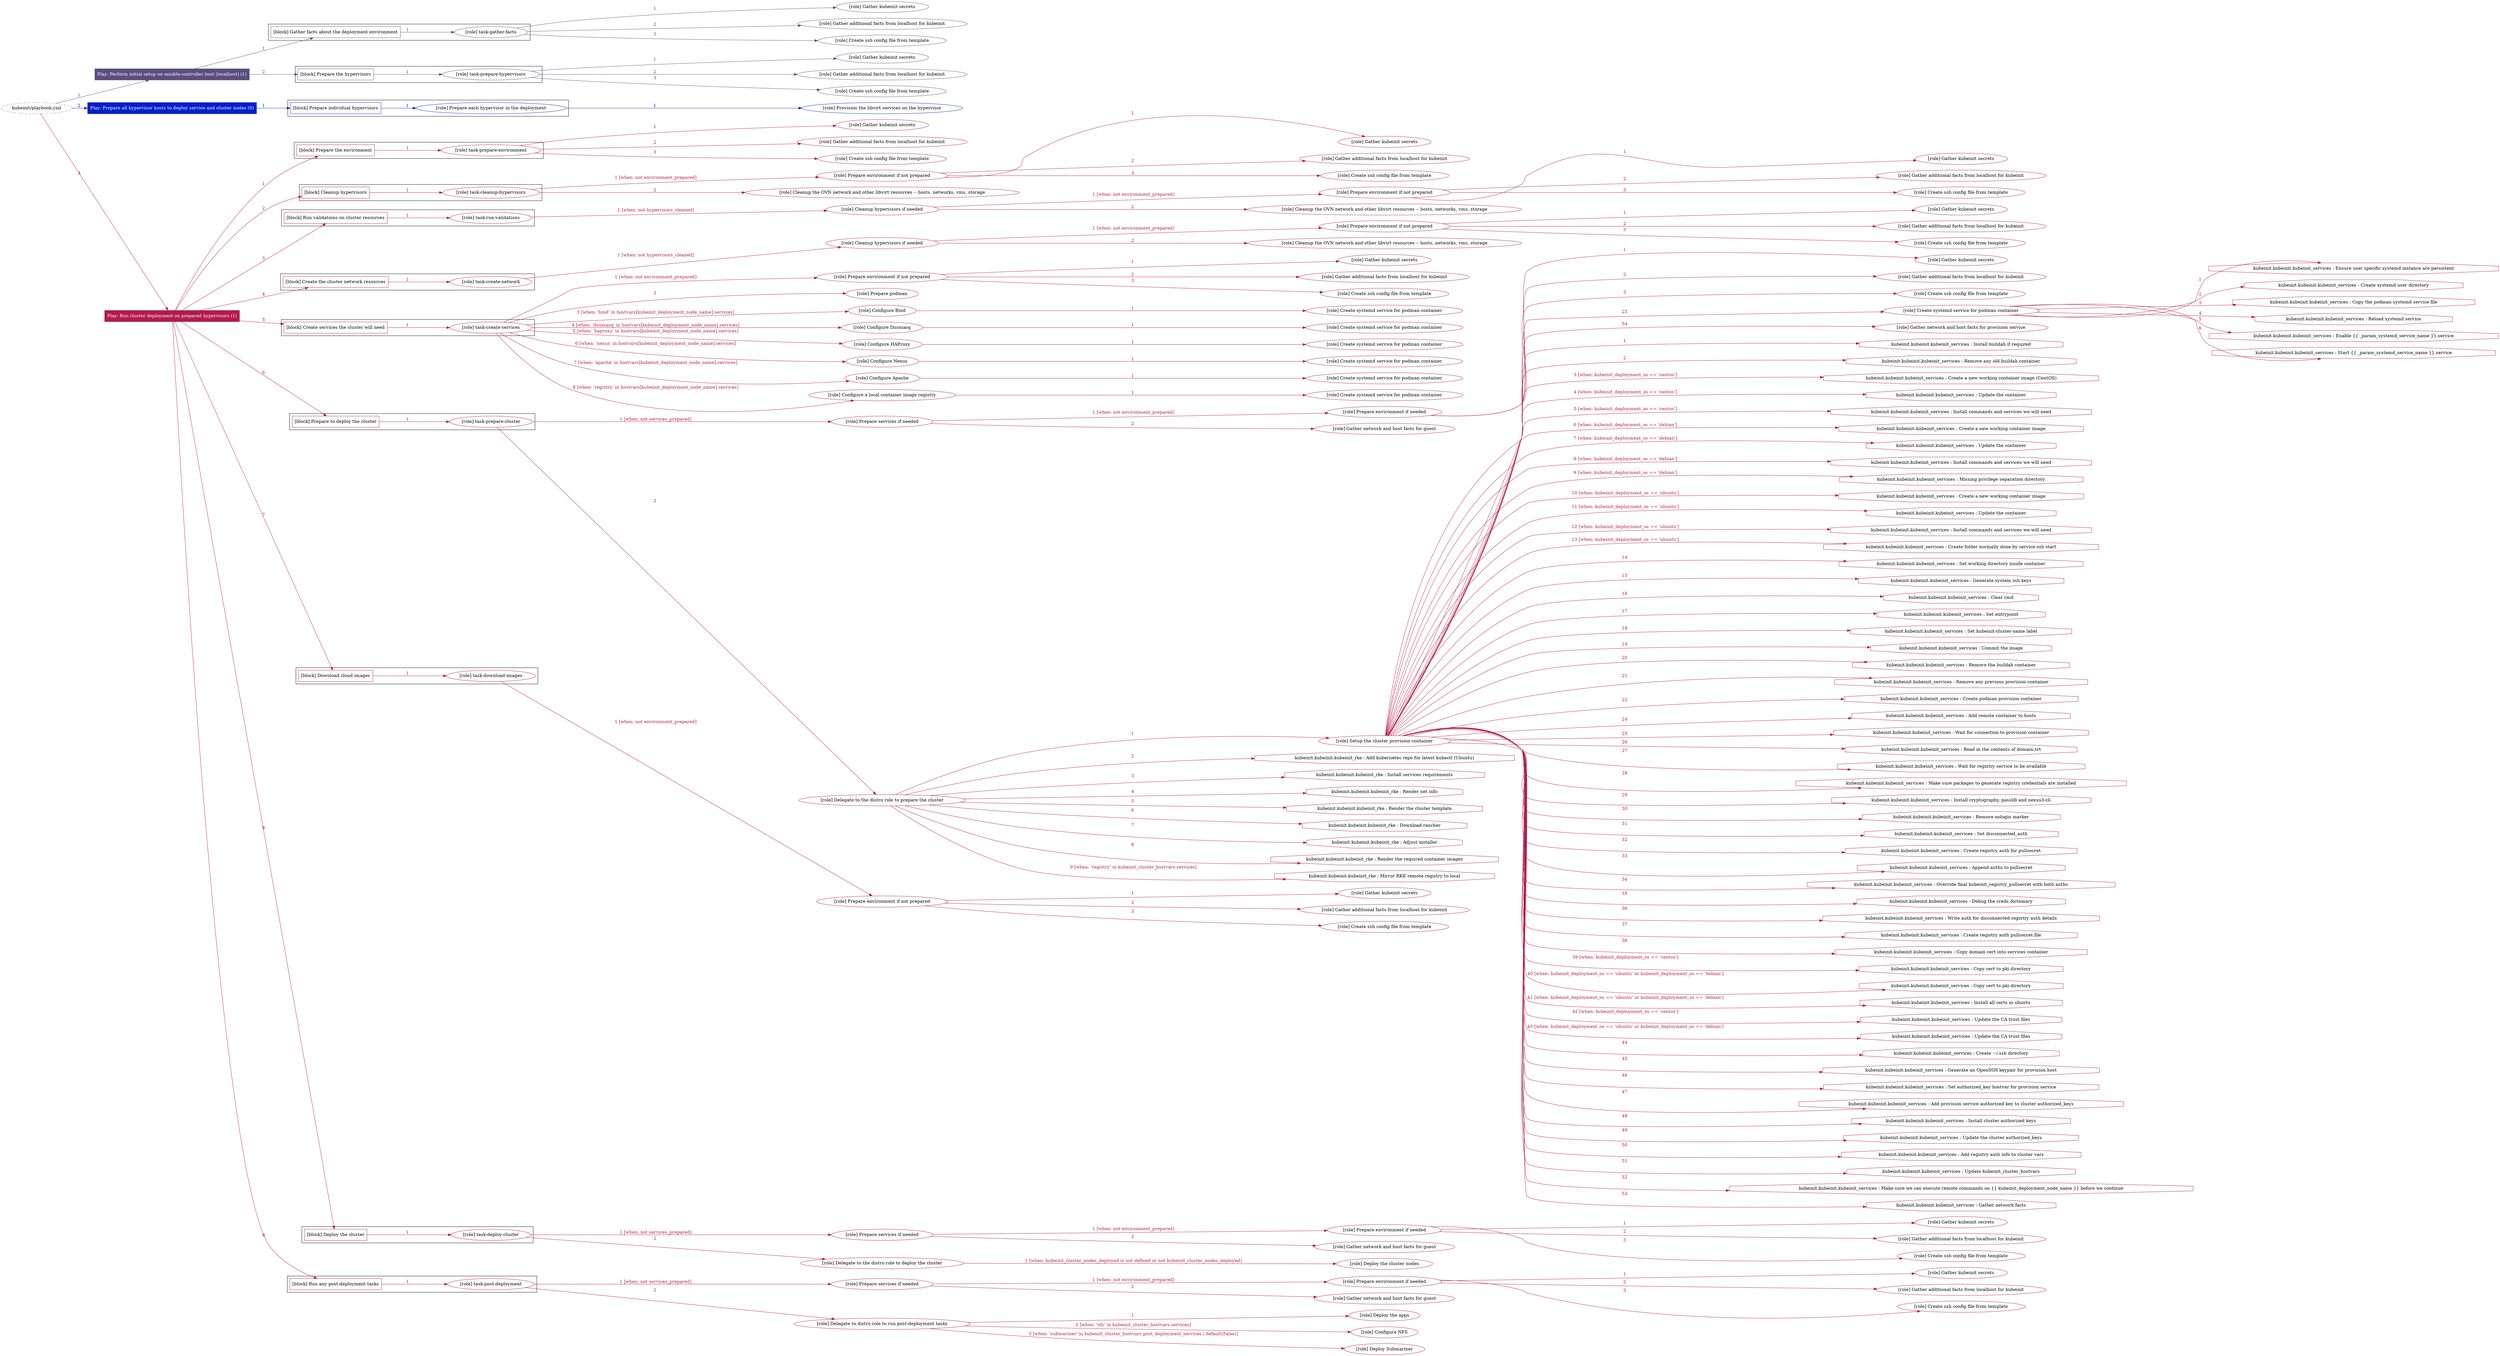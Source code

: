 digraph {
	graph [concentrate=true ordering=in rankdir=LR ratio=fill]
	edge [esep=5 sep=10]
	"kubeinit/playbook.yml" [URL="/home/runner/work/kubeinit/kubeinit/kubeinit/playbook.yml" id=playbook_ab6083e6 style=dotted]
	play_85ce2214 [label="Play: Perform initial setup on ansible-controller host (localhost) (1)" URL="/home/runner/work/kubeinit/kubeinit/kubeinit/playbook.yml" color="#594e7e" fontcolor="#ffffff" id=play_85ce2214 shape=box style=filled tooltip=localhost]
	"kubeinit/playbook.yml" -> play_85ce2214 [label="1 " color="#594e7e" fontcolor="#594e7e" id=edge_03fbd717 labeltooltip="1 " tooltip="1 "]
	subgraph "Gather kubeinit secrets" {
		role_d86c59b6 [label="[role] Gather kubeinit secrets" URL="/home/runner/.ansible/collections/ansible_collections/kubeinit/kubeinit/roles/kubeinit_prepare/tasks/gather_kubeinit_facts.yml" color="#594e7e" id=role_d86c59b6 tooltip="Gather kubeinit secrets"]
	}
	subgraph "Gather additional facts from localhost for kubeinit" {
		role_9b8ac93e [label="[role] Gather additional facts from localhost for kubeinit" URL="/home/runner/.ansible/collections/ansible_collections/kubeinit/kubeinit/roles/kubeinit_prepare/tasks/gather_kubeinit_facts.yml" color="#594e7e" id=role_9b8ac93e tooltip="Gather additional facts from localhost for kubeinit"]
	}
	subgraph "Create ssh config file from template" {
		role_a18834b4 [label="[role] Create ssh config file from template" URL="/home/runner/.ansible/collections/ansible_collections/kubeinit/kubeinit/roles/kubeinit_prepare/tasks/gather_kubeinit_facts.yml" color="#594e7e" id=role_a18834b4 tooltip="Create ssh config file from template"]
	}
	subgraph "task-gather-facts" {
		role_3e4fa8db [label="[role] task-gather-facts" URL="/home/runner/work/kubeinit/kubeinit/kubeinit/playbook.yml" color="#594e7e" id=role_3e4fa8db tooltip="task-gather-facts"]
		role_3e4fa8db -> role_d86c59b6 [label="1 " color="#594e7e" fontcolor="#594e7e" id=edge_74d667a4 labeltooltip="1 " tooltip="1 "]
		role_3e4fa8db -> role_9b8ac93e [label="2 " color="#594e7e" fontcolor="#594e7e" id=edge_6cc384ea labeltooltip="2 " tooltip="2 "]
		role_3e4fa8db -> role_a18834b4 [label="3 " color="#594e7e" fontcolor="#594e7e" id=edge_0115d424 labeltooltip="3 " tooltip="3 "]
	}
	subgraph "Gather kubeinit secrets" {
		role_5bade379 [label="[role] Gather kubeinit secrets" URL="/home/runner/.ansible/collections/ansible_collections/kubeinit/kubeinit/roles/kubeinit_prepare/tasks/gather_kubeinit_facts.yml" color="#594e7e" id=role_5bade379 tooltip="Gather kubeinit secrets"]
	}
	subgraph "Gather additional facts from localhost for kubeinit" {
		role_20acefd3 [label="[role] Gather additional facts from localhost for kubeinit" URL="/home/runner/.ansible/collections/ansible_collections/kubeinit/kubeinit/roles/kubeinit_prepare/tasks/gather_kubeinit_facts.yml" color="#594e7e" id=role_20acefd3 tooltip="Gather additional facts from localhost for kubeinit"]
	}
	subgraph "Create ssh config file from template" {
		role_96db4acd [label="[role] Create ssh config file from template" URL="/home/runner/.ansible/collections/ansible_collections/kubeinit/kubeinit/roles/kubeinit_prepare/tasks/gather_kubeinit_facts.yml" color="#594e7e" id=role_96db4acd tooltip="Create ssh config file from template"]
	}
	subgraph "task-prepare-hypervisors" {
		role_e5daefbb [label="[role] task-prepare-hypervisors" URL="/home/runner/work/kubeinit/kubeinit/kubeinit/playbook.yml" color="#594e7e" id=role_e5daefbb tooltip="task-prepare-hypervisors"]
		role_e5daefbb -> role_5bade379 [label="1 " color="#594e7e" fontcolor="#594e7e" id=edge_c38809a1 labeltooltip="1 " tooltip="1 "]
		role_e5daefbb -> role_20acefd3 [label="2 " color="#594e7e" fontcolor="#594e7e" id=edge_46001e0f labeltooltip="2 " tooltip="2 "]
		role_e5daefbb -> role_96db4acd [label="3 " color="#594e7e" fontcolor="#594e7e" id=edge_232b531c labeltooltip="3 " tooltip="3 "]
	}
	subgraph "Play: Perform initial setup on ansible-controller host (localhost) (1)" {
		play_85ce2214 -> block_161cef3b [label=1 color="#594e7e" fontcolor="#594e7e" id=edge_46e0e059 labeltooltip=1 tooltip=1]
		subgraph cluster_block_161cef3b {
			block_161cef3b [label="[block] Gather facts about the deployment environment" URL="/home/runner/work/kubeinit/kubeinit/kubeinit/playbook.yml" color="#594e7e" id=block_161cef3b labeltooltip="Gather facts about the deployment environment" shape=box tooltip="Gather facts about the deployment environment"]
			block_161cef3b -> role_3e4fa8db [label="1 " color="#594e7e" fontcolor="#594e7e" id=edge_b198cd64 labeltooltip="1 " tooltip="1 "]
		}
		play_85ce2214 -> block_02eb6a2e [label=2 color="#594e7e" fontcolor="#594e7e" id=edge_c4bb0b01 labeltooltip=2 tooltip=2]
		subgraph cluster_block_02eb6a2e {
			block_02eb6a2e [label="[block] Prepare the hypervisors" URL="/home/runner/work/kubeinit/kubeinit/kubeinit/playbook.yml" color="#594e7e" id=block_02eb6a2e labeltooltip="Prepare the hypervisors" shape=box tooltip="Prepare the hypervisors"]
			block_02eb6a2e -> role_e5daefbb [label="1 " color="#594e7e" fontcolor="#594e7e" id=edge_2ef03ce7 labeltooltip="1 " tooltip="1 "]
		}
	}
	play_72348a3c [label="Play: Prepare all hypervisor hosts to deploy service and cluster nodes (0)" URL="/home/runner/work/kubeinit/kubeinit/kubeinit/playbook.yml" color="#031fc9" fontcolor="#ffffff" id=play_72348a3c shape=box style=filled tooltip="Play: Prepare all hypervisor hosts to deploy service and cluster nodes (0)"]
	"kubeinit/playbook.yml" -> play_72348a3c [label="2 " color="#031fc9" fontcolor="#031fc9" id=edge_4dd16786 labeltooltip="2 " tooltip="2 "]
	subgraph "Provision the libvirt services on the hypervisor" {
		role_36135bc0 [label="[role] Provision the libvirt services on the hypervisor" URL="/home/runner/.ansible/collections/ansible_collections/kubeinit/kubeinit/roles/kubeinit_prepare/tasks/prepare_hypervisor.yml" color="#031fc9" id=role_36135bc0 tooltip="Provision the libvirt services on the hypervisor"]
	}
	subgraph "Prepare each hypervisor in the deployment" {
		role_d9373b2d [label="[role] Prepare each hypervisor in the deployment" URL="/home/runner/work/kubeinit/kubeinit/kubeinit/playbook.yml" color="#031fc9" id=role_d9373b2d tooltip="Prepare each hypervisor in the deployment"]
		role_d9373b2d -> role_36135bc0 [label="1 " color="#031fc9" fontcolor="#031fc9" id=edge_441c5934 labeltooltip="1 " tooltip="1 "]
	}
	subgraph "Play: Prepare all hypervisor hosts to deploy service and cluster nodes (0)" {
		play_72348a3c -> block_a1946cbe [label=1 color="#031fc9" fontcolor="#031fc9" id=edge_6c13793b labeltooltip=1 tooltip=1]
		subgraph cluster_block_a1946cbe {
			block_a1946cbe [label="[block] Prepare individual hypervisors" URL="/home/runner/work/kubeinit/kubeinit/kubeinit/playbook.yml" color="#031fc9" id=block_a1946cbe labeltooltip="Prepare individual hypervisors" shape=box tooltip="Prepare individual hypervisors"]
			block_a1946cbe -> role_d9373b2d [label="1 " color="#031fc9" fontcolor="#031fc9" id=edge_57d38fea labeltooltip="1 " tooltip="1 "]
		}
	}
	play_6ba49517 [label="Play: Run cluster deployment on prepared hypervisors (1)" URL="/home/runner/work/kubeinit/kubeinit/kubeinit/playbook.yml" color="#b21a4e" fontcolor="#ffffff" id=play_6ba49517 shape=box style=filled tooltip=localhost]
	"kubeinit/playbook.yml" -> play_6ba49517 [label="3 " color="#b21a4e" fontcolor="#b21a4e" id=edge_57b96d60 labeltooltip="3 " tooltip="3 "]
	subgraph "Gather kubeinit secrets" {
		role_f502f7d5 [label="[role] Gather kubeinit secrets" URL="/home/runner/.ansible/collections/ansible_collections/kubeinit/kubeinit/roles/kubeinit_prepare/tasks/gather_kubeinit_facts.yml" color="#b21a4e" id=role_f502f7d5 tooltip="Gather kubeinit secrets"]
	}
	subgraph "Gather additional facts from localhost for kubeinit" {
		role_c64f0836 [label="[role] Gather additional facts from localhost for kubeinit" URL="/home/runner/.ansible/collections/ansible_collections/kubeinit/kubeinit/roles/kubeinit_prepare/tasks/gather_kubeinit_facts.yml" color="#b21a4e" id=role_c64f0836 tooltip="Gather additional facts from localhost for kubeinit"]
	}
	subgraph "Create ssh config file from template" {
		role_0074085a [label="[role] Create ssh config file from template" URL="/home/runner/.ansible/collections/ansible_collections/kubeinit/kubeinit/roles/kubeinit_prepare/tasks/gather_kubeinit_facts.yml" color="#b21a4e" id=role_0074085a tooltip="Create ssh config file from template"]
	}
	subgraph "task-prepare-environment" {
		role_25090b43 [label="[role] task-prepare-environment" URL="/home/runner/work/kubeinit/kubeinit/kubeinit/playbook.yml" color="#b21a4e" id=role_25090b43 tooltip="task-prepare-environment"]
		role_25090b43 -> role_f502f7d5 [label="1 " color="#b21a4e" fontcolor="#b21a4e" id=edge_f69645d3 labeltooltip="1 " tooltip="1 "]
		role_25090b43 -> role_c64f0836 [label="2 " color="#b21a4e" fontcolor="#b21a4e" id=edge_76f1f3d0 labeltooltip="2 " tooltip="2 "]
		role_25090b43 -> role_0074085a [label="3 " color="#b21a4e" fontcolor="#b21a4e" id=edge_e4e480e1 labeltooltip="3 " tooltip="3 "]
	}
	subgraph "Gather kubeinit secrets" {
		role_9c8653c5 [label="[role] Gather kubeinit secrets" URL="/home/runner/.ansible/collections/ansible_collections/kubeinit/kubeinit/roles/kubeinit_prepare/tasks/gather_kubeinit_facts.yml" color="#b21a4e" id=role_9c8653c5 tooltip="Gather kubeinit secrets"]
	}
	subgraph "Gather additional facts from localhost for kubeinit" {
		role_6e42d4dc [label="[role] Gather additional facts from localhost for kubeinit" URL="/home/runner/.ansible/collections/ansible_collections/kubeinit/kubeinit/roles/kubeinit_prepare/tasks/gather_kubeinit_facts.yml" color="#b21a4e" id=role_6e42d4dc tooltip="Gather additional facts from localhost for kubeinit"]
	}
	subgraph "Create ssh config file from template" {
		role_4e334129 [label="[role] Create ssh config file from template" URL="/home/runner/.ansible/collections/ansible_collections/kubeinit/kubeinit/roles/kubeinit_prepare/tasks/gather_kubeinit_facts.yml" color="#b21a4e" id=role_4e334129 tooltip="Create ssh config file from template"]
	}
	subgraph "Prepare environment if not prepared" {
		role_51b7f113 [label="[role] Prepare environment if not prepared" URL="/home/runner/.ansible/collections/ansible_collections/kubeinit/kubeinit/roles/kubeinit_prepare/tasks/cleanup_hypervisors.yml" color="#b21a4e" id=role_51b7f113 tooltip="Prepare environment if not prepared"]
		role_51b7f113 -> role_9c8653c5 [label="1 " color="#b21a4e" fontcolor="#b21a4e" id=edge_2002eb80 labeltooltip="1 " tooltip="1 "]
		role_51b7f113 -> role_6e42d4dc [label="2 " color="#b21a4e" fontcolor="#b21a4e" id=edge_8c6137d6 labeltooltip="2 " tooltip="2 "]
		role_51b7f113 -> role_4e334129 [label="3 " color="#b21a4e" fontcolor="#b21a4e" id=edge_7a3b55c8 labeltooltip="3 " tooltip="3 "]
	}
	subgraph "Cleanup the OVN network and other libvirt resources -- hosts, networks, vms, storage" {
		role_4463c4fd [label="[role] Cleanup the OVN network and other libvirt resources -- hosts, networks, vms, storage" URL="/home/runner/.ansible/collections/ansible_collections/kubeinit/kubeinit/roles/kubeinit_prepare/tasks/cleanup_hypervisors.yml" color="#b21a4e" id=role_4463c4fd tooltip="Cleanup the OVN network and other libvirt resources -- hosts, networks, vms, storage"]
	}
	subgraph "task-cleanup-hypervisors" {
		role_c375007e [label="[role] task-cleanup-hypervisors" URL="/home/runner/work/kubeinit/kubeinit/kubeinit/playbook.yml" color="#b21a4e" id=role_c375007e tooltip="task-cleanup-hypervisors"]
		role_c375007e -> role_51b7f113 [label="1 [when: not environment_prepared]" color="#b21a4e" fontcolor="#b21a4e" id=edge_a5ac0db2 labeltooltip="1 [when: not environment_prepared]" tooltip="1 [when: not environment_prepared]"]
		role_c375007e -> role_4463c4fd [label="2 " color="#b21a4e" fontcolor="#b21a4e" id=edge_df179bb9 labeltooltip="2 " tooltip="2 "]
	}
	subgraph "Gather kubeinit secrets" {
		role_7d3932e6 [label="[role] Gather kubeinit secrets" URL="/home/runner/.ansible/collections/ansible_collections/kubeinit/kubeinit/roles/kubeinit_prepare/tasks/gather_kubeinit_facts.yml" color="#b21a4e" id=role_7d3932e6 tooltip="Gather kubeinit secrets"]
	}
	subgraph "Gather additional facts from localhost for kubeinit" {
		role_a8184a88 [label="[role] Gather additional facts from localhost for kubeinit" URL="/home/runner/.ansible/collections/ansible_collections/kubeinit/kubeinit/roles/kubeinit_prepare/tasks/gather_kubeinit_facts.yml" color="#b21a4e" id=role_a8184a88 tooltip="Gather additional facts from localhost for kubeinit"]
	}
	subgraph "Create ssh config file from template" {
		role_f5d99153 [label="[role] Create ssh config file from template" URL="/home/runner/.ansible/collections/ansible_collections/kubeinit/kubeinit/roles/kubeinit_prepare/tasks/gather_kubeinit_facts.yml" color="#b21a4e" id=role_f5d99153 tooltip="Create ssh config file from template"]
	}
	subgraph "Prepare environment if not prepared" {
		role_3b2bb01a [label="[role] Prepare environment if not prepared" URL="/home/runner/.ansible/collections/ansible_collections/kubeinit/kubeinit/roles/kubeinit_prepare/tasks/cleanup_hypervisors.yml" color="#b21a4e" id=role_3b2bb01a tooltip="Prepare environment if not prepared"]
		role_3b2bb01a -> role_7d3932e6 [label="1 " color="#b21a4e" fontcolor="#b21a4e" id=edge_41bd7a8e labeltooltip="1 " tooltip="1 "]
		role_3b2bb01a -> role_a8184a88 [label="2 " color="#b21a4e" fontcolor="#b21a4e" id=edge_1bb07efd labeltooltip="2 " tooltip="2 "]
		role_3b2bb01a -> role_f5d99153 [label="3 " color="#b21a4e" fontcolor="#b21a4e" id=edge_feaeb60e labeltooltip="3 " tooltip="3 "]
	}
	subgraph "Cleanup the OVN network and other libvirt resources -- hosts, networks, vms, storage" {
		role_d30d6d93 [label="[role] Cleanup the OVN network and other libvirt resources -- hosts, networks, vms, storage" URL="/home/runner/.ansible/collections/ansible_collections/kubeinit/kubeinit/roles/kubeinit_prepare/tasks/cleanup_hypervisors.yml" color="#b21a4e" id=role_d30d6d93 tooltip="Cleanup the OVN network and other libvirt resources -- hosts, networks, vms, storage"]
	}
	subgraph "Cleanup hypervisors if needed" {
		role_03858aee [label="[role] Cleanup hypervisors if needed" URL="/home/runner/.ansible/collections/ansible_collections/kubeinit/kubeinit/roles/kubeinit_validations/tasks/main.yml" color="#b21a4e" id=role_03858aee tooltip="Cleanup hypervisors if needed"]
		role_03858aee -> role_3b2bb01a [label="1 [when: not environment_prepared]" color="#b21a4e" fontcolor="#b21a4e" id=edge_d66240de labeltooltip="1 [when: not environment_prepared]" tooltip="1 [when: not environment_prepared]"]
		role_03858aee -> role_d30d6d93 [label="2 " color="#b21a4e" fontcolor="#b21a4e" id=edge_19e40c7c labeltooltip="2 " tooltip="2 "]
	}
	subgraph "task-run-validations" {
		role_ee02c43e [label="[role] task-run-validations" URL="/home/runner/work/kubeinit/kubeinit/kubeinit/playbook.yml" color="#b21a4e" id=role_ee02c43e tooltip="task-run-validations"]
		role_ee02c43e -> role_03858aee [label="1 [when: not hypervisors_cleaned]" color="#b21a4e" fontcolor="#b21a4e" id=edge_c171487d labeltooltip="1 [when: not hypervisors_cleaned]" tooltip="1 [when: not hypervisors_cleaned]"]
	}
	subgraph "Gather kubeinit secrets" {
		role_929fa086 [label="[role] Gather kubeinit secrets" URL="/home/runner/.ansible/collections/ansible_collections/kubeinit/kubeinit/roles/kubeinit_prepare/tasks/gather_kubeinit_facts.yml" color="#b21a4e" id=role_929fa086 tooltip="Gather kubeinit secrets"]
	}
	subgraph "Gather additional facts from localhost for kubeinit" {
		role_acf62052 [label="[role] Gather additional facts from localhost for kubeinit" URL="/home/runner/.ansible/collections/ansible_collections/kubeinit/kubeinit/roles/kubeinit_prepare/tasks/gather_kubeinit_facts.yml" color="#b21a4e" id=role_acf62052 tooltip="Gather additional facts from localhost for kubeinit"]
	}
	subgraph "Create ssh config file from template" {
		role_79aec9e0 [label="[role] Create ssh config file from template" URL="/home/runner/.ansible/collections/ansible_collections/kubeinit/kubeinit/roles/kubeinit_prepare/tasks/gather_kubeinit_facts.yml" color="#b21a4e" id=role_79aec9e0 tooltip="Create ssh config file from template"]
	}
	subgraph "Prepare environment if not prepared" {
		role_eaab55ac [label="[role] Prepare environment if not prepared" URL="/home/runner/.ansible/collections/ansible_collections/kubeinit/kubeinit/roles/kubeinit_prepare/tasks/cleanup_hypervisors.yml" color="#b21a4e" id=role_eaab55ac tooltip="Prepare environment if not prepared"]
		role_eaab55ac -> role_929fa086 [label="1 " color="#b21a4e" fontcolor="#b21a4e" id=edge_615f3700 labeltooltip="1 " tooltip="1 "]
		role_eaab55ac -> role_acf62052 [label="2 " color="#b21a4e" fontcolor="#b21a4e" id=edge_79ba7aee labeltooltip="2 " tooltip="2 "]
		role_eaab55ac -> role_79aec9e0 [label="3 " color="#b21a4e" fontcolor="#b21a4e" id=edge_d3d0f6e3 labeltooltip="3 " tooltip="3 "]
	}
	subgraph "Cleanup the OVN network and other libvirt resources -- hosts, networks, vms, storage" {
		role_0fb272c8 [label="[role] Cleanup the OVN network and other libvirt resources -- hosts, networks, vms, storage" URL="/home/runner/.ansible/collections/ansible_collections/kubeinit/kubeinit/roles/kubeinit_prepare/tasks/cleanup_hypervisors.yml" color="#b21a4e" id=role_0fb272c8 tooltip="Cleanup the OVN network and other libvirt resources -- hosts, networks, vms, storage"]
	}
	subgraph "Cleanup hypervisors if needed" {
		role_8d72f3ab [label="[role] Cleanup hypervisors if needed" URL="/home/runner/.ansible/collections/ansible_collections/kubeinit/kubeinit/roles/kubeinit_libvirt/tasks/create_network.yml" color="#b21a4e" id=role_8d72f3ab tooltip="Cleanup hypervisors if needed"]
		role_8d72f3ab -> role_eaab55ac [label="1 [when: not environment_prepared]" color="#b21a4e" fontcolor="#b21a4e" id=edge_4238c4b7 labeltooltip="1 [when: not environment_prepared]" tooltip="1 [when: not environment_prepared]"]
		role_8d72f3ab -> role_0fb272c8 [label="2 " color="#b21a4e" fontcolor="#b21a4e" id=edge_9edbc396 labeltooltip="2 " tooltip="2 "]
	}
	subgraph "task-create-network" {
		role_8d17ce3b [label="[role] task-create-network" URL="/home/runner/work/kubeinit/kubeinit/kubeinit/playbook.yml" color="#b21a4e" id=role_8d17ce3b tooltip="task-create-network"]
		role_8d17ce3b -> role_8d72f3ab [label="1 [when: not hypervisors_cleaned]" color="#b21a4e" fontcolor="#b21a4e" id=edge_c0a25932 labeltooltip="1 [when: not hypervisors_cleaned]" tooltip="1 [when: not hypervisors_cleaned]"]
	}
	subgraph "Gather kubeinit secrets" {
		role_88ddf733 [label="[role] Gather kubeinit secrets" URL="/home/runner/.ansible/collections/ansible_collections/kubeinit/kubeinit/roles/kubeinit_prepare/tasks/gather_kubeinit_facts.yml" color="#b21a4e" id=role_88ddf733 tooltip="Gather kubeinit secrets"]
	}
	subgraph "Gather additional facts from localhost for kubeinit" {
		role_c8ea4a85 [label="[role] Gather additional facts from localhost for kubeinit" URL="/home/runner/.ansible/collections/ansible_collections/kubeinit/kubeinit/roles/kubeinit_prepare/tasks/gather_kubeinit_facts.yml" color="#b21a4e" id=role_c8ea4a85 tooltip="Gather additional facts from localhost for kubeinit"]
	}
	subgraph "Create ssh config file from template" {
		role_f47b2231 [label="[role] Create ssh config file from template" URL="/home/runner/.ansible/collections/ansible_collections/kubeinit/kubeinit/roles/kubeinit_prepare/tasks/gather_kubeinit_facts.yml" color="#b21a4e" id=role_f47b2231 tooltip="Create ssh config file from template"]
	}
	subgraph "Prepare environment if not prepared" {
		role_b816ecd5 [label="[role] Prepare environment if not prepared" URL="/home/runner/.ansible/collections/ansible_collections/kubeinit/kubeinit/roles/kubeinit_services/tasks/main.yml" color="#b21a4e" id=role_b816ecd5 tooltip="Prepare environment if not prepared"]
		role_b816ecd5 -> role_88ddf733 [label="1 " color="#b21a4e" fontcolor="#b21a4e" id=edge_b25cff90 labeltooltip="1 " tooltip="1 "]
		role_b816ecd5 -> role_c8ea4a85 [label="2 " color="#b21a4e" fontcolor="#b21a4e" id=edge_a16b4d3a labeltooltip="2 " tooltip="2 "]
		role_b816ecd5 -> role_f47b2231 [label="3 " color="#b21a4e" fontcolor="#b21a4e" id=edge_5641bec9 labeltooltip="3 " tooltip="3 "]
	}
	subgraph "Prepare podman" {
		role_92ea9be6 [label="[role] Prepare podman" URL="/home/runner/.ansible/collections/ansible_collections/kubeinit/kubeinit/roles/kubeinit_services/tasks/00_create_service_pod.yml" color="#b21a4e" id=role_92ea9be6 tooltip="Prepare podman"]
	}
	subgraph "Create systemd service for podman container" {
		role_4224780d [label="[role] Create systemd service for podman container" URL="/home/runner/.ansible/collections/ansible_collections/kubeinit/kubeinit/roles/kubeinit_bind/tasks/main.yml" color="#b21a4e" id=role_4224780d tooltip="Create systemd service for podman container"]
	}
	subgraph "Configure Bind" {
		role_fd638ca0 [label="[role] Configure Bind" URL="/home/runner/.ansible/collections/ansible_collections/kubeinit/kubeinit/roles/kubeinit_services/tasks/start_services_containers.yml" color="#b21a4e" id=role_fd638ca0 tooltip="Configure Bind"]
		role_fd638ca0 -> role_4224780d [label="1 " color="#b21a4e" fontcolor="#b21a4e" id=edge_db78cf31 labeltooltip="1 " tooltip="1 "]
	}
	subgraph "Create systemd service for podman container" {
		role_343eb501 [label="[role] Create systemd service for podman container" URL="/home/runner/.ansible/collections/ansible_collections/kubeinit/kubeinit/roles/kubeinit_dnsmasq/tasks/main.yml" color="#b21a4e" id=role_343eb501 tooltip="Create systemd service for podman container"]
	}
	subgraph "Configure Dnsmasq" {
		role_b9bb7f0b [label="[role] Configure Dnsmasq" URL="/home/runner/.ansible/collections/ansible_collections/kubeinit/kubeinit/roles/kubeinit_services/tasks/start_services_containers.yml" color="#b21a4e" id=role_b9bb7f0b tooltip="Configure Dnsmasq"]
		role_b9bb7f0b -> role_343eb501 [label="1 " color="#b21a4e" fontcolor="#b21a4e" id=edge_1fd82af6 labeltooltip="1 " tooltip="1 "]
	}
	subgraph "Create systemd service for podman container" {
		role_8ad2e3f1 [label="[role] Create systemd service for podman container" URL="/home/runner/.ansible/collections/ansible_collections/kubeinit/kubeinit/roles/kubeinit_haproxy/tasks/main.yml" color="#b21a4e" id=role_8ad2e3f1 tooltip="Create systemd service for podman container"]
	}
	subgraph "Configure HAProxy" {
		role_014dd516 [label="[role] Configure HAProxy" URL="/home/runner/.ansible/collections/ansible_collections/kubeinit/kubeinit/roles/kubeinit_services/tasks/start_services_containers.yml" color="#b21a4e" id=role_014dd516 tooltip="Configure HAProxy"]
		role_014dd516 -> role_8ad2e3f1 [label="1 " color="#b21a4e" fontcolor="#b21a4e" id=edge_3f357482 labeltooltip="1 " tooltip="1 "]
	}
	subgraph "Create systemd service for podman container" {
		role_b8050581 [label="[role] Create systemd service for podman container" URL="/home/runner/.ansible/collections/ansible_collections/kubeinit/kubeinit/roles/kubeinit_nexus/tasks/main.yml" color="#b21a4e" id=role_b8050581 tooltip="Create systemd service for podman container"]
	}
	subgraph "Configure Nexus" {
		role_f13a6f38 [label="[role] Configure Nexus" URL="/home/runner/.ansible/collections/ansible_collections/kubeinit/kubeinit/roles/kubeinit_services/tasks/start_services_containers.yml" color="#b21a4e" id=role_f13a6f38 tooltip="Configure Nexus"]
		role_f13a6f38 -> role_b8050581 [label="1 " color="#b21a4e" fontcolor="#b21a4e" id=edge_cbdcf160 labeltooltip="1 " tooltip="1 "]
	}
	subgraph "Create systemd service for podman container" {
		role_37bf5acd [label="[role] Create systemd service for podman container" URL="/home/runner/.ansible/collections/ansible_collections/kubeinit/kubeinit/roles/kubeinit_apache/tasks/main.yml" color="#b21a4e" id=role_37bf5acd tooltip="Create systemd service for podman container"]
	}
	subgraph "Configure Apache" {
		role_b5414599 [label="[role] Configure Apache" URL="/home/runner/.ansible/collections/ansible_collections/kubeinit/kubeinit/roles/kubeinit_services/tasks/start_services_containers.yml" color="#b21a4e" id=role_b5414599 tooltip="Configure Apache"]
		role_b5414599 -> role_37bf5acd [label="1 " color="#b21a4e" fontcolor="#b21a4e" id=edge_674fc620 labeltooltip="1 " tooltip="1 "]
	}
	subgraph "Create systemd service for podman container" {
		role_7a780755 [label="[role] Create systemd service for podman container" URL="/home/runner/.ansible/collections/ansible_collections/kubeinit/kubeinit/roles/kubeinit_registry/tasks/main.yml" color="#b21a4e" id=role_7a780755 tooltip="Create systemd service for podman container"]
	}
	subgraph "Configure a local container image registry" {
		role_78ddeb9a [label="[role] Configure a local container image registry" URL="/home/runner/.ansible/collections/ansible_collections/kubeinit/kubeinit/roles/kubeinit_services/tasks/start_services_containers.yml" color="#b21a4e" id=role_78ddeb9a tooltip="Configure a local container image registry"]
		role_78ddeb9a -> role_7a780755 [label="1 " color="#b21a4e" fontcolor="#b21a4e" id=edge_5c34376f labeltooltip="1 " tooltip="1 "]
	}
	subgraph "task-create-services" {
		role_e28456d1 [label="[role] task-create-services" URL="/home/runner/work/kubeinit/kubeinit/kubeinit/playbook.yml" color="#b21a4e" id=role_e28456d1 tooltip="task-create-services"]
		role_e28456d1 -> role_b816ecd5 [label="1 [when: not environment_prepared]" color="#b21a4e" fontcolor="#b21a4e" id=edge_96a5cc74 labeltooltip="1 [when: not environment_prepared]" tooltip="1 [when: not environment_prepared]"]
		role_e28456d1 -> role_92ea9be6 [label="2 " color="#b21a4e" fontcolor="#b21a4e" id=edge_b3710265 labeltooltip="2 " tooltip="2 "]
		role_e28456d1 -> role_fd638ca0 [label="3 [when: 'bind' in hostvars[kubeinit_deployment_node_name].services]" color="#b21a4e" fontcolor="#b21a4e" id=edge_8bd669c7 labeltooltip="3 [when: 'bind' in hostvars[kubeinit_deployment_node_name].services]" tooltip="3 [when: 'bind' in hostvars[kubeinit_deployment_node_name].services]"]
		role_e28456d1 -> role_b9bb7f0b [label="4 [when: 'dnsmasq' in hostvars[kubeinit_deployment_node_name].services]" color="#b21a4e" fontcolor="#b21a4e" id=edge_5644bde0 labeltooltip="4 [when: 'dnsmasq' in hostvars[kubeinit_deployment_node_name].services]" tooltip="4 [when: 'dnsmasq' in hostvars[kubeinit_deployment_node_name].services]"]
		role_e28456d1 -> role_014dd516 [label="5 [when: 'haproxy' in hostvars[kubeinit_deployment_node_name].services]" color="#b21a4e" fontcolor="#b21a4e" id=edge_289682c9 labeltooltip="5 [when: 'haproxy' in hostvars[kubeinit_deployment_node_name].services]" tooltip="5 [when: 'haproxy' in hostvars[kubeinit_deployment_node_name].services]"]
		role_e28456d1 -> role_f13a6f38 [label="6 [when: 'nexus' in hostvars[kubeinit_deployment_node_name].services]" color="#b21a4e" fontcolor="#b21a4e" id=edge_c700d4c0 labeltooltip="6 [when: 'nexus' in hostvars[kubeinit_deployment_node_name].services]" tooltip="6 [when: 'nexus' in hostvars[kubeinit_deployment_node_name].services]"]
		role_e28456d1 -> role_b5414599 [label="7 [when: 'apache' in hostvars[kubeinit_deployment_node_name].services]" color="#b21a4e" fontcolor="#b21a4e" id=edge_3d284450 labeltooltip="7 [when: 'apache' in hostvars[kubeinit_deployment_node_name].services]" tooltip="7 [when: 'apache' in hostvars[kubeinit_deployment_node_name].services]"]
		role_e28456d1 -> role_78ddeb9a [label="8 [when: 'registry' in hostvars[kubeinit_deployment_node_name].services]" color="#b21a4e" fontcolor="#b21a4e" id=edge_05b31120 labeltooltip="8 [when: 'registry' in hostvars[kubeinit_deployment_node_name].services]" tooltip="8 [when: 'registry' in hostvars[kubeinit_deployment_node_name].services]"]
	}
	subgraph "Gather kubeinit secrets" {
		role_066d1bc3 [label="[role] Gather kubeinit secrets" URL="/home/runner/.ansible/collections/ansible_collections/kubeinit/kubeinit/roles/kubeinit_prepare/tasks/gather_kubeinit_facts.yml" color="#b21a4e" id=role_066d1bc3 tooltip="Gather kubeinit secrets"]
	}
	subgraph "Gather additional facts from localhost for kubeinit" {
		role_05635267 [label="[role] Gather additional facts from localhost for kubeinit" URL="/home/runner/.ansible/collections/ansible_collections/kubeinit/kubeinit/roles/kubeinit_prepare/tasks/gather_kubeinit_facts.yml" color="#b21a4e" id=role_05635267 tooltip="Gather additional facts from localhost for kubeinit"]
	}
	subgraph "Create ssh config file from template" {
		role_64d2d6d7 [label="[role] Create ssh config file from template" URL="/home/runner/.ansible/collections/ansible_collections/kubeinit/kubeinit/roles/kubeinit_prepare/tasks/gather_kubeinit_facts.yml" color="#b21a4e" id=role_64d2d6d7 tooltip="Create ssh config file from template"]
	}
	subgraph "Prepare environment if needed" {
		role_1bac2c6e [label="[role] Prepare environment if needed" URL="/home/runner/.ansible/collections/ansible_collections/kubeinit/kubeinit/roles/kubeinit_services/tasks/prepare_services.yml" color="#b21a4e" id=role_1bac2c6e tooltip="Prepare environment if needed"]
		role_1bac2c6e -> role_066d1bc3 [label="1 " color="#b21a4e" fontcolor="#b21a4e" id=edge_372f28ea labeltooltip="1 " tooltip="1 "]
		role_1bac2c6e -> role_05635267 [label="2 " color="#b21a4e" fontcolor="#b21a4e" id=edge_c81a879d labeltooltip="2 " tooltip="2 "]
		role_1bac2c6e -> role_64d2d6d7 [label="3 " color="#b21a4e" fontcolor="#b21a4e" id=edge_f0e599e5 labeltooltip="3 " tooltip="3 "]
	}
	subgraph "Gather network and host facts for guest" {
		role_b4e7ec45 [label="[role] Gather network and host facts for guest" URL="/home/runner/.ansible/collections/ansible_collections/kubeinit/kubeinit/roles/kubeinit_services/tasks/prepare_services.yml" color="#b21a4e" id=role_b4e7ec45 tooltip="Gather network and host facts for guest"]
	}
	subgraph "Prepare services if needed" {
		role_a2c9fd98 [label="[role] Prepare services if needed" URL="/home/runner/.ansible/collections/ansible_collections/kubeinit/kubeinit/roles/kubeinit_prepare/tasks/prepare_cluster.yml" color="#b21a4e" id=role_a2c9fd98 tooltip="Prepare services if needed"]
		role_a2c9fd98 -> role_1bac2c6e [label="1 [when: not environment_prepared]" color="#b21a4e" fontcolor="#b21a4e" id=edge_31ca0a50 labeltooltip="1 [when: not environment_prepared]" tooltip="1 [when: not environment_prepared]"]
		role_a2c9fd98 -> role_b4e7ec45 [label="2 " color="#b21a4e" fontcolor="#b21a4e" id=edge_0d15a8ec labeltooltip="2 " tooltip="2 "]
	}
	subgraph "Create systemd service for podman container" {
		role_07704a30 [label="[role] Create systemd service for podman container" URL="/home/runner/.ansible/collections/ansible_collections/kubeinit/kubeinit/roles/kubeinit_services/tasks/create_provision_container.yml" color="#b21a4e" id=role_07704a30 tooltip="Create systemd service for podman container"]
		task_b6a4d5b2 [label="kubeinit.kubeinit.kubeinit_services : Ensure user specific systemd instance are persistent" URL="/home/runner/.ansible/collections/ansible_collections/kubeinit/kubeinit/roles/kubeinit_services/tasks/create_managed_service.yml" color="#b21a4e" id=task_b6a4d5b2 shape=octagon tooltip="kubeinit.kubeinit.kubeinit_services : Ensure user specific systemd instance are persistent"]
		role_07704a30 -> task_b6a4d5b2 [label="1 " color="#b21a4e" fontcolor="#b21a4e" id=edge_3a8bcc07 labeltooltip="1 " tooltip="1 "]
		task_5b17e66b [label="kubeinit.kubeinit.kubeinit_services : Create systemd user directory" URL="/home/runner/.ansible/collections/ansible_collections/kubeinit/kubeinit/roles/kubeinit_services/tasks/create_managed_service.yml" color="#b21a4e" id=task_5b17e66b shape=octagon tooltip="kubeinit.kubeinit.kubeinit_services : Create systemd user directory"]
		role_07704a30 -> task_5b17e66b [label="2 " color="#b21a4e" fontcolor="#b21a4e" id=edge_c6987af6 labeltooltip="2 " tooltip="2 "]
		task_29b2feb0 [label="kubeinit.kubeinit.kubeinit_services : Copy the podman systemd service file" URL="/home/runner/.ansible/collections/ansible_collections/kubeinit/kubeinit/roles/kubeinit_services/tasks/create_managed_service.yml" color="#b21a4e" id=task_29b2feb0 shape=octagon tooltip="kubeinit.kubeinit.kubeinit_services : Copy the podman systemd service file"]
		role_07704a30 -> task_29b2feb0 [label="3 " color="#b21a4e" fontcolor="#b21a4e" id=edge_a8621163 labeltooltip="3 " tooltip="3 "]
		task_fa733463 [label="kubeinit.kubeinit.kubeinit_services : Reload systemd service" URL="/home/runner/.ansible/collections/ansible_collections/kubeinit/kubeinit/roles/kubeinit_services/tasks/create_managed_service.yml" color="#b21a4e" id=task_fa733463 shape=octagon tooltip="kubeinit.kubeinit.kubeinit_services : Reload systemd service"]
		role_07704a30 -> task_fa733463 [label="4 " color="#b21a4e" fontcolor="#b21a4e" id=edge_d318c843 labeltooltip="4 " tooltip="4 "]
		task_fdadc277 [label="kubeinit.kubeinit.kubeinit_services : Enable {{ _param_systemd_service_name }}.service" URL="/home/runner/.ansible/collections/ansible_collections/kubeinit/kubeinit/roles/kubeinit_services/tasks/create_managed_service.yml" color="#b21a4e" id=task_fdadc277 shape=octagon tooltip="kubeinit.kubeinit.kubeinit_services : Enable {{ _param_systemd_service_name }}.service"]
		role_07704a30 -> task_fdadc277 [label="5 " color="#b21a4e" fontcolor="#b21a4e" id=edge_f946cca4 labeltooltip="5 " tooltip="5 "]
		task_4166a6e9 [label="kubeinit.kubeinit.kubeinit_services : Start {{ _param_systemd_service_name }}.service" URL="/home/runner/.ansible/collections/ansible_collections/kubeinit/kubeinit/roles/kubeinit_services/tasks/create_managed_service.yml" color="#b21a4e" id=task_4166a6e9 shape=octagon tooltip="kubeinit.kubeinit.kubeinit_services : Start {{ _param_systemd_service_name }}.service"]
		role_07704a30 -> task_4166a6e9 [label="6 " color="#b21a4e" fontcolor="#b21a4e" id=edge_ebaef67c labeltooltip="6 " tooltip="6 "]
	}
	subgraph "Gather network and host facts for provision service" {
		role_a2a9cc91 [label="[role] Gather network and host facts for provision service" URL="/home/runner/.ansible/collections/ansible_collections/kubeinit/kubeinit/roles/kubeinit_services/tasks/create_provision_container.yml" color="#b21a4e" id=role_a2a9cc91 tooltip="Gather network and host facts for provision service"]
	}
	subgraph "Setup the cluster provision container" {
		role_0eb6246f [label="[role] Setup the cluster provision container" URL="/home/runner/.ansible/collections/ansible_collections/kubeinit/kubeinit/roles/kubeinit_rke/tasks/prepare_cluster.yml" color="#b21a4e" id=role_0eb6246f tooltip="Setup the cluster provision container"]
		task_b05ce122 [label="kubeinit.kubeinit.kubeinit_services : Install buildah if required" URL="/home/runner/.ansible/collections/ansible_collections/kubeinit/kubeinit/roles/kubeinit_services/tasks/create_provision_container.yml" color="#b21a4e" id=task_b05ce122 shape=octagon tooltip="kubeinit.kubeinit.kubeinit_services : Install buildah if required"]
		role_0eb6246f -> task_b05ce122 [label="1 " color="#b21a4e" fontcolor="#b21a4e" id=edge_9c4c3d19 labeltooltip="1 " tooltip="1 "]
		task_fc856a36 [label="kubeinit.kubeinit.kubeinit_services : Remove any old buildah container" URL="/home/runner/.ansible/collections/ansible_collections/kubeinit/kubeinit/roles/kubeinit_services/tasks/create_provision_container.yml" color="#b21a4e" id=task_fc856a36 shape=octagon tooltip="kubeinit.kubeinit.kubeinit_services : Remove any old buildah container"]
		role_0eb6246f -> task_fc856a36 [label="2 " color="#b21a4e" fontcolor="#b21a4e" id=edge_5c87dff1 labeltooltip="2 " tooltip="2 "]
		task_6bb0a548 [label="kubeinit.kubeinit.kubeinit_services : Create a new working container image (CentOS)" URL="/home/runner/.ansible/collections/ansible_collections/kubeinit/kubeinit/roles/kubeinit_services/tasks/create_provision_container.yml" color="#b21a4e" id=task_6bb0a548 shape=octagon tooltip="kubeinit.kubeinit.kubeinit_services : Create a new working container image (CentOS)"]
		role_0eb6246f -> task_6bb0a548 [label="3 [when: kubeinit_deployment_os == 'centos']" color="#b21a4e" fontcolor="#b21a4e" id=edge_550b42b8 labeltooltip="3 [when: kubeinit_deployment_os == 'centos']" tooltip="3 [when: kubeinit_deployment_os == 'centos']"]
		task_1a462940 [label="kubeinit.kubeinit.kubeinit_services : Update the container" URL="/home/runner/.ansible/collections/ansible_collections/kubeinit/kubeinit/roles/kubeinit_services/tasks/create_provision_container.yml" color="#b21a4e" id=task_1a462940 shape=octagon tooltip="kubeinit.kubeinit.kubeinit_services : Update the container"]
		role_0eb6246f -> task_1a462940 [label="4 [when: kubeinit_deployment_os == 'centos']" color="#b21a4e" fontcolor="#b21a4e" id=edge_dd02f9a7 labeltooltip="4 [when: kubeinit_deployment_os == 'centos']" tooltip="4 [when: kubeinit_deployment_os == 'centos']"]
		task_cb2f8321 [label="kubeinit.kubeinit.kubeinit_services : Install commands and services we will need" URL="/home/runner/.ansible/collections/ansible_collections/kubeinit/kubeinit/roles/kubeinit_services/tasks/create_provision_container.yml" color="#b21a4e" id=task_cb2f8321 shape=octagon tooltip="kubeinit.kubeinit.kubeinit_services : Install commands and services we will need"]
		role_0eb6246f -> task_cb2f8321 [label="5 [when: kubeinit_deployment_os == 'centos']" color="#b21a4e" fontcolor="#b21a4e" id=edge_ddc6dd55 labeltooltip="5 [when: kubeinit_deployment_os == 'centos']" tooltip="5 [when: kubeinit_deployment_os == 'centos']"]
		task_5a9e2ff3 [label="kubeinit.kubeinit.kubeinit_services : Create a new working container image" URL="/home/runner/.ansible/collections/ansible_collections/kubeinit/kubeinit/roles/kubeinit_services/tasks/create_provision_container.yml" color="#b21a4e" id=task_5a9e2ff3 shape=octagon tooltip="kubeinit.kubeinit.kubeinit_services : Create a new working container image"]
		role_0eb6246f -> task_5a9e2ff3 [label="6 [when: kubeinit_deployment_os == 'debian']" color="#b21a4e" fontcolor="#b21a4e" id=edge_1069a66c labeltooltip="6 [when: kubeinit_deployment_os == 'debian']" tooltip="6 [when: kubeinit_deployment_os == 'debian']"]
		task_ce5864f7 [label="kubeinit.kubeinit.kubeinit_services : Update the container" URL="/home/runner/.ansible/collections/ansible_collections/kubeinit/kubeinit/roles/kubeinit_services/tasks/create_provision_container.yml" color="#b21a4e" id=task_ce5864f7 shape=octagon tooltip="kubeinit.kubeinit.kubeinit_services : Update the container"]
		role_0eb6246f -> task_ce5864f7 [label="7 [when: kubeinit_deployment_os == 'debian']" color="#b21a4e" fontcolor="#b21a4e" id=edge_0c1d081c labeltooltip="7 [when: kubeinit_deployment_os == 'debian']" tooltip="7 [when: kubeinit_deployment_os == 'debian']"]
		task_2b45daee [label="kubeinit.kubeinit.kubeinit_services : Install commands and services we will need" URL="/home/runner/.ansible/collections/ansible_collections/kubeinit/kubeinit/roles/kubeinit_services/tasks/create_provision_container.yml" color="#b21a4e" id=task_2b45daee shape=octagon tooltip="kubeinit.kubeinit.kubeinit_services : Install commands and services we will need"]
		role_0eb6246f -> task_2b45daee [label="8 [when: kubeinit_deployment_os == 'debian']" color="#b21a4e" fontcolor="#b21a4e" id=edge_2d366e08 labeltooltip="8 [when: kubeinit_deployment_os == 'debian']" tooltip="8 [when: kubeinit_deployment_os == 'debian']"]
		task_92fdaea1 [label="kubeinit.kubeinit.kubeinit_services : Missing privilege separation directory" URL="/home/runner/.ansible/collections/ansible_collections/kubeinit/kubeinit/roles/kubeinit_services/tasks/create_provision_container.yml" color="#b21a4e" id=task_92fdaea1 shape=octagon tooltip="kubeinit.kubeinit.kubeinit_services : Missing privilege separation directory"]
		role_0eb6246f -> task_92fdaea1 [label="9 [when: kubeinit_deployment_os == 'debian']" color="#b21a4e" fontcolor="#b21a4e" id=edge_6a4a280d labeltooltip="9 [when: kubeinit_deployment_os == 'debian']" tooltip="9 [when: kubeinit_deployment_os == 'debian']"]
		task_d52c0361 [label="kubeinit.kubeinit.kubeinit_services : Create a new working container image" URL="/home/runner/.ansible/collections/ansible_collections/kubeinit/kubeinit/roles/kubeinit_services/tasks/create_provision_container.yml" color="#b21a4e" id=task_d52c0361 shape=octagon tooltip="kubeinit.kubeinit.kubeinit_services : Create a new working container image"]
		role_0eb6246f -> task_d52c0361 [label="10 [when: kubeinit_deployment_os == 'ubuntu']" color="#b21a4e" fontcolor="#b21a4e" id=edge_b6b656da labeltooltip="10 [when: kubeinit_deployment_os == 'ubuntu']" tooltip="10 [when: kubeinit_deployment_os == 'ubuntu']"]
		task_ddcfe673 [label="kubeinit.kubeinit.kubeinit_services : Update the container" URL="/home/runner/.ansible/collections/ansible_collections/kubeinit/kubeinit/roles/kubeinit_services/tasks/create_provision_container.yml" color="#b21a4e" id=task_ddcfe673 shape=octagon tooltip="kubeinit.kubeinit.kubeinit_services : Update the container"]
		role_0eb6246f -> task_ddcfe673 [label="11 [when: kubeinit_deployment_os == 'ubuntu']" color="#b21a4e" fontcolor="#b21a4e" id=edge_0a817f15 labeltooltip="11 [when: kubeinit_deployment_os == 'ubuntu']" tooltip="11 [when: kubeinit_deployment_os == 'ubuntu']"]
		task_e40b8266 [label="kubeinit.kubeinit.kubeinit_services : Install commands and services we will need" URL="/home/runner/.ansible/collections/ansible_collections/kubeinit/kubeinit/roles/kubeinit_services/tasks/create_provision_container.yml" color="#b21a4e" id=task_e40b8266 shape=octagon tooltip="kubeinit.kubeinit.kubeinit_services : Install commands and services we will need"]
		role_0eb6246f -> task_e40b8266 [label="12 [when: kubeinit_deployment_os == 'ubuntu']" color="#b21a4e" fontcolor="#b21a4e" id=edge_f773b579 labeltooltip="12 [when: kubeinit_deployment_os == 'ubuntu']" tooltip="12 [when: kubeinit_deployment_os == 'ubuntu']"]
		task_d50de023 [label="kubeinit.kubeinit.kubeinit_services : Create folder normally done by service ssh start" URL="/home/runner/.ansible/collections/ansible_collections/kubeinit/kubeinit/roles/kubeinit_services/tasks/create_provision_container.yml" color="#b21a4e" id=task_d50de023 shape=octagon tooltip="kubeinit.kubeinit.kubeinit_services : Create folder normally done by service ssh start"]
		role_0eb6246f -> task_d50de023 [label="13 [when: kubeinit_deployment_os == 'ubuntu']" color="#b21a4e" fontcolor="#b21a4e" id=edge_681e29e2 labeltooltip="13 [when: kubeinit_deployment_os == 'ubuntu']" tooltip="13 [when: kubeinit_deployment_os == 'ubuntu']"]
		task_450d854a [label="kubeinit.kubeinit.kubeinit_services : Set working directory inside container" URL="/home/runner/.ansible/collections/ansible_collections/kubeinit/kubeinit/roles/kubeinit_services/tasks/create_provision_container.yml" color="#b21a4e" id=task_450d854a shape=octagon tooltip="kubeinit.kubeinit.kubeinit_services : Set working directory inside container"]
		role_0eb6246f -> task_450d854a [label="14 " color="#b21a4e" fontcolor="#b21a4e" id=edge_5ce3136f labeltooltip="14 " tooltip="14 "]
		task_ed7ca831 [label="kubeinit.kubeinit.kubeinit_services : Generate system ssh keys" URL="/home/runner/.ansible/collections/ansible_collections/kubeinit/kubeinit/roles/kubeinit_services/tasks/create_provision_container.yml" color="#b21a4e" id=task_ed7ca831 shape=octagon tooltip="kubeinit.kubeinit.kubeinit_services : Generate system ssh keys"]
		role_0eb6246f -> task_ed7ca831 [label="15 " color="#b21a4e" fontcolor="#b21a4e" id=edge_c6fbd5fb labeltooltip="15 " tooltip="15 "]
		task_33bcece4 [label="kubeinit.kubeinit.kubeinit_services : Clear cmd" URL="/home/runner/.ansible/collections/ansible_collections/kubeinit/kubeinit/roles/kubeinit_services/tasks/create_provision_container.yml" color="#b21a4e" id=task_33bcece4 shape=octagon tooltip="kubeinit.kubeinit.kubeinit_services : Clear cmd"]
		role_0eb6246f -> task_33bcece4 [label="16 " color="#b21a4e" fontcolor="#b21a4e" id=edge_bf862109 labeltooltip="16 " tooltip="16 "]
		task_77d1a96e [label="kubeinit.kubeinit.kubeinit_services : Set entrypoint" URL="/home/runner/.ansible/collections/ansible_collections/kubeinit/kubeinit/roles/kubeinit_services/tasks/create_provision_container.yml" color="#b21a4e" id=task_77d1a96e shape=octagon tooltip="kubeinit.kubeinit.kubeinit_services : Set entrypoint"]
		role_0eb6246f -> task_77d1a96e [label="17 " color="#b21a4e" fontcolor="#b21a4e" id=edge_c7d97539 labeltooltip="17 " tooltip="17 "]
		task_c44559dd [label="kubeinit.kubeinit.kubeinit_services : Set kubeinit-cluster-name label" URL="/home/runner/.ansible/collections/ansible_collections/kubeinit/kubeinit/roles/kubeinit_services/tasks/create_provision_container.yml" color="#b21a4e" id=task_c44559dd shape=octagon tooltip="kubeinit.kubeinit.kubeinit_services : Set kubeinit-cluster-name label"]
		role_0eb6246f -> task_c44559dd [label="18 " color="#b21a4e" fontcolor="#b21a4e" id=edge_cec72ed1 labeltooltip="18 " tooltip="18 "]
		task_ac2378bf [label="kubeinit.kubeinit.kubeinit_services : Commit the image" URL="/home/runner/.ansible/collections/ansible_collections/kubeinit/kubeinit/roles/kubeinit_services/tasks/create_provision_container.yml" color="#b21a4e" id=task_ac2378bf shape=octagon tooltip="kubeinit.kubeinit.kubeinit_services : Commit the image"]
		role_0eb6246f -> task_ac2378bf [label="19 " color="#b21a4e" fontcolor="#b21a4e" id=edge_52816ad1 labeltooltip="19 " tooltip="19 "]
		task_d7bd5b71 [label="kubeinit.kubeinit.kubeinit_services : Remove the buildah container" URL="/home/runner/.ansible/collections/ansible_collections/kubeinit/kubeinit/roles/kubeinit_services/tasks/create_provision_container.yml" color="#b21a4e" id=task_d7bd5b71 shape=octagon tooltip="kubeinit.kubeinit.kubeinit_services : Remove the buildah container"]
		role_0eb6246f -> task_d7bd5b71 [label="20 " color="#b21a4e" fontcolor="#b21a4e" id=edge_4bd978ca labeltooltip="20 " tooltip="20 "]
		task_b708ac74 [label="kubeinit.kubeinit.kubeinit_services : Remove any previous provision container" URL="/home/runner/.ansible/collections/ansible_collections/kubeinit/kubeinit/roles/kubeinit_services/tasks/create_provision_container.yml" color="#b21a4e" id=task_b708ac74 shape=octagon tooltip="kubeinit.kubeinit.kubeinit_services : Remove any previous provision container"]
		role_0eb6246f -> task_b708ac74 [label="21 " color="#b21a4e" fontcolor="#b21a4e" id=edge_1c8ea615 labeltooltip="21 " tooltip="21 "]
		task_379539f7 [label="kubeinit.kubeinit.kubeinit_services : Create podman provision container" URL="/home/runner/.ansible/collections/ansible_collections/kubeinit/kubeinit/roles/kubeinit_services/tasks/create_provision_container.yml" color="#b21a4e" id=task_379539f7 shape=octagon tooltip="kubeinit.kubeinit.kubeinit_services : Create podman provision container"]
		role_0eb6246f -> task_379539f7 [label="22 " color="#b21a4e" fontcolor="#b21a4e" id=edge_f563bc6e labeltooltip="22 " tooltip="22 "]
		role_0eb6246f -> role_07704a30 [label="23 " color="#b21a4e" fontcolor="#b21a4e" id=edge_539cad6c labeltooltip="23 " tooltip="23 "]
		task_24706e7b [label="kubeinit.kubeinit.kubeinit_services : Add remote container to hosts" URL="/home/runner/.ansible/collections/ansible_collections/kubeinit/kubeinit/roles/kubeinit_services/tasks/create_provision_container.yml" color="#b21a4e" id=task_24706e7b shape=octagon tooltip="kubeinit.kubeinit.kubeinit_services : Add remote container to hosts"]
		role_0eb6246f -> task_24706e7b [label="24 " color="#b21a4e" fontcolor="#b21a4e" id=edge_b06119ee labeltooltip="24 " tooltip="24 "]
		task_9db037d9 [label="kubeinit.kubeinit.kubeinit_services : Wait for connection to provision container" URL="/home/runner/.ansible/collections/ansible_collections/kubeinit/kubeinit/roles/kubeinit_services/tasks/create_provision_container.yml" color="#b21a4e" id=task_9db037d9 shape=octagon tooltip="kubeinit.kubeinit.kubeinit_services : Wait for connection to provision container"]
		role_0eb6246f -> task_9db037d9 [label="25 " color="#b21a4e" fontcolor="#b21a4e" id=edge_52874f96 labeltooltip="25 " tooltip="25 "]
		task_0f1617f8 [label="kubeinit.kubeinit.kubeinit_services : Read in the contents of domain.crt" URL="/home/runner/.ansible/collections/ansible_collections/kubeinit/kubeinit/roles/kubeinit_services/tasks/create_provision_container.yml" color="#b21a4e" id=task_0f1617f8 shape=octagon tooltip="kubeinit.kubeinit.kubeinit_services : Read in the contents of domain.crt"]
		role_0eb6246f -> task_0f1617f8 [label="26 " color="#b21a4e" fontcolor="#b21a4e" id=edge_75fe4e06 labeltooltip="26 " tooltip="26 "]
		task_adbd3969 [label="kubeinit.kubeinit.kubeinit_services : Wait for registry service to be available" URL="/home/runner/.ansible/collections/ansible_collections/kubeinit/kubeinit/roles/kubeinit_services/tasks/create_provision_container.yml" color="#b21a4e" id=task_adbd3969 shape=octagon tooltip="kubeinit.kubeinit.kubeinit_services : Wait for registry service to be available"]
		role_0eb6246f -> task_adbd3969 [label="27 " color="#b21a4e" fontcolor="#b21a4e" id=edge_f4e78715 labeltooltip="27 " tooltip="27 "]
		task_5738e873 [label="kubeinit.kubeinit.kubeinit_services : Make sure packages to generate registry credentials are installed" URL="/home/runner/.ansible/collections/ansible_collections/kubeinit/kubeinit/roles/kubeinit_services/tasks/create_provision_container.yml" color="#b21a4e" id=task_5738e873 shape=octagon tooltip="kubeinit.kubeinit.kubeinit_services : Make sure packages to generate registry credentials are installed"]
		role_0eb6246f -> task_5738e873 [label="28 " color="#b21a4e" fontcolor="#b21a4e" id=edge_3668f101 labeltooltip="28 " tooltip="28 "]
		task_e0d00e99 [label="kubeinit.kubeinit.kubeinit_services : Install cryptography, passlib and nexus3-cli" URL="/home/runner/.ansible/collections/ansible_collections/kubeinit/kubeinit/roles/kubeinit_services/tasks/create_provision_container.yml" color="#b21a4e" id=task_e0d00e99 shape=octagon tooltip="kubeinit.kubeinit.kubeinit_services : Install cryptography, passlib and nexus3-cli"]
		role_0eb6246f -> task_e0d00e99 [label="29 " color="#b21a4e" fontcolor="#b21a4e" id=edge_73281240 labeltooltip="29 " tooltip="29 "]
		task_12942c1b [label="kubeinit.kubeinit.kubeinit_services : Remove nologin marker" URL="/home/runner/.ansible/collections/ansible_collections/kubeinit/kubeinit/roles/kubeinit_services/tasks/create_provision_container.yml" color="#b21a4e" id=task_12942c1b shape=octagon tooltip="kubeinit.kubeinit.kubeinit_services : Remove nologin marker"]
		role_0eb6246f -> task_12942c1b [label="30 " color="#b21a4e" fontcolor="#b21a4e" id=edge_58049f71 labeltooltip="30 " tooltip="30 "]
		task_6e6a4ef0 [label="kubeinit.kubeinit.kubeinit_services : Set disconnected_auth" URL="/home/runner/.ansible/collections/ansible_collections/kubeinit/kubeinit/roles/kubeinit_services/tasks/create_provision_container.yml" color="#b21a4e" id=task_6e6a4ef0 shape=octagon tooltip="kubeinit.kubeinit.kubeinit_services : Set disconnected_auth"]
		role_0eb6246f -> task_6e6a4ef0 [label="31 " color="#b21a4e" fontcolor="#b21a4e" id=edge_f183df46 labeltooltip="31 " tooltip="31 "]
		task_f2d8e4c2 [label="kubeinit.kubeinit.kubeinit_services : Create registry auth for pullsecret" URL="/home/runner/.ansible/collections/ansible_collections/kubeinit/kubeinit/roles/kubeinit_services/tasks/create_provision_container.yml" color="#b21a4e" id=task_f2d8e4c2 shape=octagon tooltip="kubeinit.kubeinit.kubeinit_services : Create registry auth for pullsecret"]
		role_0eb6246f -> task_f2d8e4c2 [label="32 " color="#b21a4e" fontcolor="#b21a4e" id=edge_7ca5878b labeltooltip="32 " tooltip="32 "]
		task_11f13d6a [label="kubeinit.kubeinit.kubeinit_services : Append auths to pullsecret" URL="/home/runner/.ansible/collections/ansible_collections/kubeinit/kubeinit/roles/kubeinit_services/tasks/create_provision_container.yml" color="#b21a4e" id=task_11f13d6a shape=octagon tooltip="kubeinit.kubeinit.kubeinit_services : Append auths to pullsecret"]
		role_0eb6246f -> task_11f13d6a [label="33 " color="#b21a4e" fontcolor="#b21a4e" id=edge_e653f1fe labeltooltip="33 " tooltip="33 "]
		task_a0c16085 [label="kubeinit.kubeinit.kubeinit_services : Override final kubeinit_registry_pullsecret with both auths" URL="/home/runner/.ansible/collections/ansible_collections/kubeinit/kubeinit/roles/kubeinit_services/tasks/create_provision_container.yml" color="#b21a4e" id=task_a0c16085 shape=octagon tooltip="kubeinit.kubeinit.kubeinit_services : Override final kubeinit_registry_pullsecret with both auths"]
		role_0eb6246f -> task_a0c16085 [label="34 " color="#b21a4e" fontcolor="#b21a4e" id=edge_b044763d labeltooltip="34 " tooltip="34 "]
		task_3ab00c90 [label="kubeinit.kubeinit.kubeinit_services : Debug the creds dictionary" URL="/home/runner/.ansible/collections/ansible_collections/kubeinit/kubeinit/roles/kubeinit_services/tasks/create_provision_container.yml" color="#b21a4e" id=task_3ab00c90 shape=octagon tooltip="kubeinit.kubeinit.kubeinit_services : Debug the creds dictionary"]
		role_0eb6246f -> task_3ab00c90 [label="35 " color="#b21a4e" fontcolor="#b21a4e" id=edge_275958c9 labeltooltip="35 " tooltip="35 "]
		task_d2fa174b [label="kubeinit.kubeinit.kubeinit_services : Write auth for disconnected registry auth details" URL="/home/runner/.ansible/collections/ansible_collections/kubeinit/kubeinit/roles/kubeinit_services/tasks/create_provision_container.yml" color="#b21a4e" id=task_d2fa174b shape=octagon tooltip="kubeinit.kubeinit.kubeinit_services : Write auth for disconnected registry auth details"]
		role_0eb6246f -> task_d2fa174b [label="36 " color="#b21a4e" fontcolor="#b21a4e" id=edge_ec74c7ef labeltooltip="36 " tooltip="36 "]
		task_77b99be9 [label="kubeinit.kubeinit.kubeinit_services : Create registry auth pullsecret file" URL="/home/runner/.ansible/collections/ansible_collections/kubeinit/kubeinit/roles/kubeinit_services/tasks/create_provision_container.yml" color="#b21a4e" id=task_77b99be9 shape=octagon tooltip="kubeinit.kubeinit.kubeinit_services : Create registry auth pullsecret file"]
		role_0eb6246f -> task_77b99be9 [label="37 " color="#b21a4e" fontcolor="#b21a4e" id=edge_ab893c1a labeltooltip="37 " tooltip="37 "]
		task_99778a66 [label="kubeinit.kubeinit.kubeinit_services : Copy domain cert into services container" URL="/home/runner/.ansible/collections/ansible_collections/kubeinit/kubeinit/roles/kubeinit_services/tasks/create_provision_container.yml" color="#b21a4e" id=task_99778a66 shape=octagon tooltip="kubeinit.kubeinit.kubeinit_services : Copy domain cert into services container"]
		role_0eb6246f -> task_99778a66 [label="38 " color="#b21a4e" fontcolor="#b21a4e" id=edge_e136b174 labeltooltip="38 " tooltip="38 "]
		task_8d52331c [label="kubeinit.kubeinit.kubeinit_services : Copy cert to pki directory" URL="/home/runner/.ansible/collections/ansible_collections/kubeinit/kubeinit/roles/kubeinit_services/tasks/create_provision_container.yml" color="#b21a4e" id=task_8d52331c shape=octagon tooltip="kubeinit.kubeinit.kubeinit_services : Copy cert to pki directory"]
		role_0eb6246f -> task_8d52331c [label="39 [when: kubeinit_deployment_os == 'centos']" color="#b21a4e" fontcolor="#b21a4e" id=edge_71aaebd2 labeltooltip="39 [when: kubeinit_deployment_os == 'centos']" tooltip="39 [when: kubeinit_deployment_os == 'centos']"]
		task_22a9d12d [label="kubeinit.kubeinit.kubeinit_services : Copy cert to pki directory" URL="/home/runner/.ansible/collections/ansible_collections/kubeinit/kubeinit/roles/kubeinit_services/tasks/create_provision_container.yml" color="#b21a4e" id=task_22a9d12d shape=octagon tooltip="kubeinit.kubeinit.kubeinit_services : Copy cert to pki directory"]
		role_0eb6246f -> task_22a9d12d [label="40 [when: kubeinit_deployment_os == 'ubuntu' or kubeinit_deployment_os == 'debian']" color="#b21a4e" fontcolor="#b21a4e" id=edge_164c3d62 labeltooltip="40 [when: kubeinit_deployment_os == 'ubuntu' or kubeinit_deployment_os == 'debian']" tooltip="40 [when: kubeinit_deployment_os == 'ubuntu' or kubeinit_deployment_os == 'debian']"]
		task_fe9fd343 [label="kubeinit.kubeinit.kubeinit_services : Install all certs in ubuntu" URL="/home/runner/.ansible/collections/ansible_collections/kubeinit/kubeinit/roles/kubeinit_services/tasks/create_provision_container.yml" color="#b21a4e" id=task_fe9fd343 shape=octagon tooltip="kubeinit.kubeinit.kubeinit_services : Install all certs in ubuntu"]
		role_0eb6246f -> task_fe9fd343 [label="41 [when: kubeinit_deployment_os == 'ubuntu' or kubeinit_deployment_os == 'debian']" color="#b21a4e" fontcolor="#b21a4e" id=edge_5241b951 labeltooltip="41 [when: kubeinit_deployment_os == 'ubuntu' or kubeinit_deployment_os == 'debian']" tooltip="41 [when: kubeinit_deployment_os == 'ubuntu' or kubeinit_deployment_os == 'debian']"]
		task_81117b5d [label="kubeinit.kubeinit.kubeinit_services : Update the CA trust files" URL="/home/runner/.ansible/collections/ansible_collections/kubeinit/kubeinit/roles/kubeinit_services/tasks/create_provision_container.yml" color="#b21a4e" id=task_81117b5d shape=octagon tooltip="kubeinit.kubeinit.kubeinit_services : Update the CA trust files"]
		role_0eb6246f -> task_81117b5d [label="42 [when: kubeinit_deployment_os == 'centos']" color="#b21a4e" fontcolor="#b21a4e" id=edge_fac61bb7 labeltooltip="42 [when: kubeinit_deployment_os == 'centos']" tooltip="42 [when: kubeinit_deployment_os == 'centos']"]
		task_69151dc1 [label="kubeinit.kubeinit.kubeinit_services : Update the CA trust files" URL="/home/runner/.ansible/collections/ansible_collections/kubeinit/kubeinit/roles/kubeinit_services/tasks/create_provision_container.yml" color="#b21a4e" id=task_69151dc1 shape=octagon tooltip="kubeinit.kubeinit.kubeinit_services : Update the CA trust files"]
		role_0eb6246f -> task_69151dc1 [label="43 [when: kubeinit_deployment_os == 'ubuntu' or kubeinit_deployment_os == 'debian']" color="#b21a4e" fontcolor="#b21a4e" id=edge_6ec6475f labeltooltip="43 [when: kubeinit_deployment_os == 'ubuntu' or kubeinit_deployment_os == 'debian']" tooltip="43 [when: kubeinit_deployment_os == 'ubuntu' or kubeinit_deployment_os == 'debian']"]
		task_8114510e [label="kubeinit.kubeinit.kubeinit_services : Create ~/.ssh directory" URL="/home/runner/.ansible/collections/ansible_collections/kubeinit/kubeinit/roles/kubeinit_services/tasks/create_provision_container.yml" color="#b21a4e" id=task_8114510e shape=octagon tooltip="kubeinit.kubeinit.kubeinit_services : Create ~/.ssh directory"]
		role_0eb6246f -> task_8114510e [label="44 " color="#b21a4e" fontcolor="#b21a4e" id=edge_4bd6e273 labeltooltip="44 " tooltip="44 "]
		task_30fb3e6f [label="kubeinit.kubeinit.kubeinit_services : Generate an OpenSSH keypair for provision host" URL="/home/runner/.ansible/collections/ansible_collections/kubeinit/kubeinit/roles/kubeinit_services/tasks/create_provision_container.yml" color="#b21a4e" id=task_30fb3e6f shape=octagon tooltip="kubeinit.kubeinit.kubeinit_services : Generate an OpenSSH keypair for provision host"]
		role_0eb6246f -> task_30fb3e6f [label="45 " color="#b21a4e" fontcolor="#b21a4e" id=edge_e710510f labeltooltip="45 " tooltip="45 "]
		task_c6c6ca69 [label="kubeinit.kubeinit.kubeinit_services : Set authorized_key hostvar for provision service" URL="/home/runner/.ansible/collections/ansible_collections/kubeinit/kubeinit/roles/kubeinit_services/tasks/create_provision_container.yml" color="#b21a4e" id=task_c6c6ca69 shape=octagon tooltip="kubeinit.kubeinit.kubeinit_services : Set authorized_key hostvar for provision service"]
		role_0eb6246f -> task_c6c6ca69 [label="46 " color="#b21a4e" fontcolor="#b21a4e" id=edge_89b287f5 labeltooltip="46 " tooltip="46 "]
		task_883d45ac [label="kubeinit.kubeinit.kubeinit_services : Add provision service authorized key to cluster authorized_keys" URL="/home/runner/.ansible/collections/ansible_collections/kubeinit/kubeinit/roles/kubeinit_services/tasks/create_provision_container.yml" color="#b21a4e" id=task_883d45ac shape=octagon tooltip="kubeinit.kubeinit.kubeinit_services : Add provision service authorized key to cluster authorized_keys"]
		role_0eb6246f -> task_883d45ac [label="47 " color="#b21a4e" fontcolor="#b21a4e" id=edge_95d3eba6 labeltooltip="47 " tooltip="47 "]
		task_ad419eb1 [label="kubeinit.kubeinit.kubeinit_services : Install cluster authorized keys" URL="/home/runner/.ansible/collections/ansible_collections/kubeinit/kubeinit/roles/kubeinit_services/tasks/create_provision_container.yml" color="#b21a4e" id=task_ad419eb1 shape=octagon tooltip="kubeinit.kubeinit.kubeinit_services : Install cluster authorized keys"]
		role_0eb6246f -> task_ad419eb1 [label="48 " color="#b21a4e" fontcolor="#b21a4e" id=edge_951855e3 labeltooltip="48 " tooltip="48 "]
		task_96d8a818 [label="kubeinit.kubeinit.kubeinit_services : Update the cluster authorized_keys" URL="/home/runner/.ansible/collections/ansible_collections/kubeinit/kubeinit/roles/kubeinit_services/tasks/create_provision_container.yml" color="#b21a4e" id=task_96d8a818 shape=octagon tooltip="kubeinit.kubeinit.kubeinit_services : Update the cluster authorized_keys"]
		role_0eb6246f -> task_96d8a818 [label="49 " color="#b21a4e" fontcolor="#b21a4e" id=edge_c323d09f labeltooltip="49 " tooltip="49 "]
		task_53cd3d6e [label="kubeinit.kubeinit.kubeinit_services : Add registry auth info to cluster vars" URL="/home/runner/.ansible/collections/ansible_collections/kubeinit/kubeinit/roles/kubeinit_services/tasks/create_provision_container.yml" color="#b21a4e" id=task_53cd3d6e shape=octagon tooltip="kubeinit.kubeinit.kubeinit_services : Add registry auth info to cluster vars"]
		role_0eb6246f -> task_53cd3d6e [label="50 " color="#b21a4e" fontcolor="#b21a4e" id=edge_3a6b2f3b labeltooltip="50 " tooltip="50 "]
		task_07902d8f [label="kubeinit.kubeinit.kubeinit_services : Update kubeinit_cluster_hostvars" URL="/home/runner/.ansible/collections/ansible_collections/kubeinit/kubeinit/roles/kubeinit_services/tasks/create_provision_container.yml" color="#b21a4e" id=task_07902d8f shape=octagon tooltip="kubeinit.kubeinit.kubeinit_services : Update kubeinit_cluster_hostvars"]
		role_0eb6246f -> task_07902d8f [label="51 " color="#b21a4e" fontcolor="#b21a4e" id=edge_ab262041 labeltooltip="51 " tooltip="51 "]
		task_760c3444 [label="kubeinit.kubeinit.kubeinit_services : Make sure we can execute remote commands on {{ kubeinit_deployment_node_name }} before we continue" URL="/home/runner/.ansible/collections/ansible_collections/kubeinit/kubeinit/roles/kubeinit_services/tasks/create_provision_container.yml" color="#b21a4e" id=task_760c3444 shape=octagon tooltip="kubeinit.kubeinit.kubeinit_services : Make sure we can execute remote commands on {{ kubeinit_deployment_node_name }} before we continue"]
		role_0eb6246f -> task_760c3444 [label="52 " color="#b21a4e" fontcolor="#b21a4e" id=edge_b47143e4 labeltooltip="52 " tooltip="52 "]
		task_7bb75a72 [label="kubeinit.kubeinit.kubeinit_services : Gather network facts" URL="/home/runner/.ansible/collections/ansible_collections/kubeinit/kubeinit/roles/kubeinit_services/tasks/create_provision_container.yml" color="#b21a4e" id=task_7bb75a72 shape=octagon tooltip="kubeinit.kubeinit.kubeinit_services : Gather network facts"]
		role_0eb6246f -> task_7bb75a72 [label="53 " color="#b21a4e" fontcolor="#b21a4e" id=edge_61a2dcfe labeltooltip="53 " tooltip="53 "]
		role_0eb6246f -> role_a2a9cc91 [label="54 " color="#b21a4e" fontcolor="#b21a4e" id=edge_c24c2c90 labeltooltip="54 " tooltip="54 "]
	}
	subgraph "Delegate to the distro role to prepare the cluster" {
		role_e115f72c [label="[role] Delegate to the distro role to prepare the cluster" URL="/home/runner/.ansible/collections/ansible_collections/kubeinit/kubeinit/roles/kubeinit_prepare/tasks/prepare_cluster.yml" color="#b21a4e" id=role_e115f72c tooltip="Delegate to the distro role to prepare the cluster"]
		role_e115f72c -> role_0eb6246f [label="1 " color="#b21a4e" fontcolor="#b21a4e" id=edge_c473f79e labeltooltip="1 " tooltip="1 "]
		task_200e8f0f [label="kubeinit.kubeinit.kubeinit_rke : Add kubernetes repo for latest kubectl (Ubuntu)" URL="/home/runner/.ansible/collections/ansible_collections/kubeinit/kubeinit/roles/kubeinit_rke/tasks/prepare_cluster.yml" color="#b21a4e" id=task_200e8f0f shape=octagon tooltip="kubeinit.kubeinit.kubeinit_rke : Add kubernetes repo for latest kubectl (Ubuntu)"]
		role_e115f72c -> task_200e8f0f [label="2 " color="#b21a4e" fontcolor="#b21a4e" id=edge_e4723013 labeltooltip="2 " tooltip="2 "]
		task_86e4438b [label="kubeinit.kubeinit.kubeinit_rke : Install services requirements" URL="/home/runner/.ansible/collections/ansible_collections/kubeinit/kubeinit/roles/kubeinit_rke/tasks/prepare_cluster.yml" color="#b21a4e" id=task_86e4438b shape=octagon tooltip="kubeinit.kubeinit.kubeinit_rke : Install services requirements"]
		role_e115f72c -> task_86e4438b [label="3 " color="#b21a4e" fontcolor="#b21a4e" id=edge_b6f35d1b labeltooltip="3 " tooltip="3 "]
		task_a5f6b929 [label="kubeinit.kubeinit.kubeinit_rke : Render net info" URL="/home/runner/.ansible/collections/ansible_collections/kubeinit/kubeinit/roles/kubeinit_rke/tasks/prepare_cluster.yml" color="#b21a4e" id=task_a5f6b929 shape=octagon tooltip="kubeinit.kubeinit.kubeinit_rke : Render net info"]
		role_e115f72c -> task_a5f6b929 [label="4 " color="#b21a4e" fontcolor="#b21a4e" id=edge_f46f7688 labeltooltip="4 " tooltip="4 "]
		task_0bb019ea [label="kubeinit.kubeinit.kubeinit_rke : Render the cluster template" URL="/home/runner/.ansible/collections/ansible_collections/kubeinit/kubeinit/roles/kubeinit_rke/tasks/prepare_cluster.yml" color="#b21a4e" id=task_0bb019ea shape=octagon tooltip="kubeinit.kubeinit.kubeinit_rke : Render the cluster template"]
		role_e115f72c -> task_0bb019ea [label="5 " color="#b21a4e" fontcolor="#b21a4e" id=edge_84180c40 labeltooltip="5 " tooltip="5 "]
		task_79b4dee3 [label="kubeinit.kubeinit.kubeinit_rke : Download rancher" URL="/home/runner/.ansible/collections/ansible_collections/kubeinit/kubeinit/roles/kubeinit_rke/tasks/prepare_cluster.yml" color="#b21a4e" id=task_79b4dee3 shape=octagon tooltip="kubeinit.kubeinit.kubeinit_rke : Download rancher"]
		role_e115f72c -> task_79b4dee3 [label="6 " color="#b21a4e" fontcolor="#b21a4e" id=edge_9dbca4a9 labeltooltip="6 " tooltip="6 "]
		task_02e6e591 [label="kubeinit.kubeinit.kubeinit_rke : Adjust installer" URL="/home/runner/.ansible/collections/ansible_collections/kubeinit/kubeinit/roles/kubeinit_rke/tasks/prepare_cluster.yml" color="#b21a4e" id=task_02e6e591 shape=octagon tooltip="kubeinit.kubeinit.kubeinit_rke : Adjust installer"]
		role_e115f72c -> task_02e6e591 [label="7 " color="#b21a4e" fontcolor="#b21a4e" id=edge_fbaa1fcb labeltooltip="7 " tooltip="7 "]
		task_e54a0364 [label="kubeinit.kubeinit.kubeinit_rke : Render the required container images" URL="/home/runner/.ansible/collections/ansible_collections/kubeinit/kubeinit/roles/kubeinit_rke/tasks/prepare_cluster.yml" color="#b21a4e" id=task_e54a0364 shape=octagon tooltip="kubeinit.kubeinit.kubeinit_rke : Render the required container images"]
		role_e115f72c -> task_e54a0364 [label="8 " color="#b21a4e" fontcolor="#b21a4e" id=edge_6232565f labeltooltip="8 " tooltip="8 "]
		task_1138977c [label="kubeinit.kubeinit.kubeinit_rke : Mirror RKE remote registry to local" URL="/home/runner/.ansible/collections/ansible_collections/kubeinit/kubeinit/roles/kubeinit_rke/tasks/prepare_cluster.yml" color="#b21a4e" id=task_1138977c shape=octagon tooltip="kubeinit.kubeinit.kubeinit_rke : Mirror RKE remote registry to local"]
		role_e115f72c -> task_1138977c [label="9 [when: 'registry' in kubeinit_cluster_hostvars.services]" color="#b21a4e" fontcolor="#b21a4e" id=edge_1c7ff6c7 labeltooltip="9 [when: 'registry' in kubeinit_cluster_hostvars.services]" tooltip="9 [when: 'registry' in kubeinit_cluster_hostvars.services]"]
	}
	subgraph "task-prepare-cluster" {
		role_1334372a [label="[role] task-prepare-cluster" URL="/home/runner/work/kubeinit/kubeinit/kubeinit/playbook.yml" color="#b21a4e" id=role_1334372a tooltip="task-prepare-cluster"]
		role_1334372a -> role_a2c9fd98 [label="1 [when: not services_prepared]" color="#b21a4e" fontcolor="#b21a4e" id=edge_f533155b labeltooltip="1 [when: not services_prepared]" tooltip="1 [when: not services_prepared]"]
		role_1334372a -> role_e115f72c [label="2 " color="#b21a4e" fontcolor="#b21a4e" id=edge_4c87b757 labeltooltip="2 " tooltip="2 "]
	}
	subgraph "Gather kubeinit secrets" {
		role_c6cbbe6f [label="[role] Gather kubeinit secrets" URL="/home/runner/.ansible/collections/ansible_collections/kubeinit/kubeinit/roles/kubeinit_prepare/tasks/gather_kubeinit_facts.yml" color="#b21a4e" id=role_c6cbbe6f tooltip="Gather kubeinit secrets"]
	}
	subgraph "Gather additional facts from localhost for kubeinit" {
		role_1c20b0c8 [label="[role] Gather additional facts from localhost for kubeinit" URL="/home/runner/.ansible/collections/ansible_collections/kubeinit/kubeinit/roles/kubeinit_prepare/tasks/gather_kubeinit_facts.yml" color="#b21a4e" id=role_1c20b0c8 tooltip="Gather additional facts from localhost for kubeinit"]
	}
	subgraph "Create ssh config file from template" {
		role_9a33a6bb [label="[role] Create ssh config file from template" URL="/home/runner/.ansible/collections/ansible_collections/kubeinit/kubeinit/roles/kubeinit_prepare/tasks/gather_kubeinit_facts.yml" color="#b21a4e" id=role_9a33a6bb tooltip="Create ssh config file from template"]
	}
	subgraph "Prepare environment if not prepared" {
		role_4b04e1d0 [label="[role] Prepare environment if not prepared" URL="/home/runner/.ansible/collections/ansible_collections/kubeinit/kubeinit/roles/kubeinit_libvirt/tasks/download_cloud_images.yml" color="#b21a4e" id=role_4b04e1d0 tooltip="Prepare environment if not prepared"]
		role_4b04e1d0 -> role_c6cbbe6f [label="1 " color="#b21a4e" fontcolor="#b21a4e" id=edge_9a643368 labeltooltip="1 " tooltip="1 "]
		role_4b04e1d0 -> role_1c20b0c8 [label="2 " color="#b21a4e" fontcolor="#b21a4e" id=edge_88579f47 labeltooltip="2 " tooltip="2 "]
		role_4b04e1d0 -> role_9a33a6bb [label="3 " color="#b21a4e" fontcolor="#b21a4e" id=edge_4765cfc7 labeltooltip="3 " tooltip="3 "]
	}
	subgraph "task-download-images" {
		role_0097fc0d [label="[role] task-download-images" URL="/home/runner/work/kubeinit/kubeinit/kubeinit/playbook.yml" color="#b21a4e" id=role_0097fc0d tooltip="task-download-images"]
		role_0097fc0d -> role_4b04e1d0 [label="1 [when: not environment_prepared]" color="#b21a4e" fontcolor="#b21a4e" id=edge_da9bbce2 labeltooltip="1 [when: not environment_prepared]" tooltip="1 [when: not environment_prepared]"]
	}
	subgraph "Gather kubeinit secrets" {
		role_4611cfa0 [label="[role] Gather kubeinit secrets" URL="/home/runner/.ansible/collections/ansible_collections/kubeinit/kubeinit/roles/kubeinit_prepare/tasks/gather_kubeinit_facts.yml" color="#b21a4e" id=role_4611cfa0 tooltip="Gather kubeinit secrets"]
	}
	subgraph "Gather additional facts from localhost for kubeinit" {
		role_0c92ae23 [label="[role] Gather additional facts from localhost for kubeinit" URL="/home/runner/.ansible/collections/ansible_collections/kubeinit/kubeinit/roles/kubeinit_prepare/tasks/gather_kubeinit_facts.yml" color="#b21a4e" id=role_0c92ae23 tooltip="Gather additional facts from localhost for kubeinit"]
	}
	subgraph "Create ssh config file from template" {
		role_5774b12b [label="[role] Create ssh config file from template" URL="/home/runner/.ansible/collections/ansible_collections/kubeinit/kubeinit/roles/kubeinit_prepare/tasks/gather_kubeinit_facts.yml" color="#b21a4e" id=role_5774b12b tooltip="Create ssh config file from template"]
	}
	subgraph "Prepare environment if needed" {
		role_6611f97a [label="[role] Prepare environment if needed" URL="/home/runner/.ansible/collections/ansible_collections/kubeinit/kubeinit/roles/kubeinit_services/tasks/prepare_services.yml" color="#b21a4e" id=role_6611f97a tooltip="Prepare environment if needed"]
		role_6611f97a -> role_4611cfa0 [label="1 " color="#b21a4e" fontcolor="#b21a4e" id=edge_b2e07c8e labeltooltip="1 " tooltip="1 "]
		role_6611f97a -> role_0c92ae23 [label="2 " color="#b21a4e" fontcolor="#b21a4e" id=edge_ad3fb8ac labeltooltip="2 " tooltip="2 "]
		role_6611f97a -> role_5774b12b [label="3 " color="#b21a4e" fontcolor="#b21a4e" id=edge_8077fc5b labeltooltip="3 " tooltip="3 "]
	}
	subgraph "Gather network and host facts for guest" {
		role_67678e6e [label="[role] Gather network and host facts for guest" URL="/home/runner/.ansible/collections/ansible_collections/kubeinit/kubeinit/roles/kubeinit_services/tasks/prepare_services.yml" color="#b21a4e" id=role_67678e6e tooltip="Gather network and host facts for guest"]
	}
	subgraph "Prepare services if needed" {
		role_9ec66916 [label="[role] Prepare services if needed" URL="/home/runner/.ansible/collections/ansible_collections/kubeinit/kubeinit/roles/kubeinit_prepare/tasks/deploy_cluster.yml" color="#b21a4e" id=role_9ec66916 tooltip="Prepare services if needed"]
		role_9ec66916 -> role_6611f97a [label="1 [when: not environment_prepared]" color="#b21a4e" fontcolor="#b21a4e" id=edge_713bba65 labeltooltip="1 [when: not environment_prepared]" tooltip="1 [when: not environment_prepared]"]
		role_9ec66916 -> role_67678e6e [label="2 " color="#b21a4e" fontcolor="#b21a4e" id=edge_7f841c40 labeltooltip="2 " tooltip="2 "]
	}
	subgraph "Deploy the cluster nodes" {
		role_a2629b08 [label="[role] Deploy the cluster nodes" URL="/home/runner/.ansible/collections/ansible_collections/kubeinit/kubeinit/roles/kubeinit_rke/tasks/main.yml" color="#b21a4e" id=role_a2629b08 tooltip="Deploy the cluster nodes"]
	}
	subgraph "Delegate to the distro role to deploy the cluster" {
		role_fbe58d5c [label="[role] Delegate to the distro role to deploy the cluster" URL="/home/runner/.ansible/collections/ansible_collections/kubeinit/kubeinit/roles/kubeinit_prepare/tasks/deploy_cluster.yml" color="#b21a4e" id=role_fbe58d5c tooltip="Delegate to the distro role to deploy the cluster"]
		role_fbe58d5c -> role_a2629b08 [label="1 [when: kubeinit_cluster_nodes_deployed is not defined or not kubeinit_cluster_nodes_deployed]" color="#b21a4e" fontcolor="#b21a4e" id=edge_d0b66dd5 labeltooltip="1 [when: kubeinit_cluster_nodes_deployed is not defined or not kubeinit_cluster_nodes_deployed]" tooltip="1 [when: kubeinit_cluster_nodes_deployed is not defined or not kubeinit_cluster_nodes_deployed]"]
	}
	subgraph "task-deploy-cluster" {
		role_571068c1 [label="[role] task-deploy-cluster" URL="/home/runner/work/kubeinit/kubeinit/kubeinit/playbook.yml" color="#b21a4e" id=role_571068c1 tooltip="task-deploy-cluster"]
		role_571068c1 -> role_9ec66916 [label="1 [when: not services_prepared]" color="#b21a4e" fontcolor="#b21a4e" id=edge_c78990fa labeltooltip="1 [when: not services_prepared]" tooltip="1 [when: not services_prepared]"]
		role_571068c1 -> role_fbe58d5c [label="2 " color="#b21a4e" fontcolor="#b21a4e" id=edge_a209ec8e labeltooltip="2 " tooltip="2 "]
	}
	subgraph "Gather kubeinit secrets" {
		role_96093352 [label="[role] Gather kubeinit secrets" URL="/home/runner/.ansible/collections/ansible_collections/kubeinit/kubeinit/roles/kubeinit_prepare/tasks/gather_kubeinit_facts.yml" color="#b21a4e" id=role_96093352 tooltip="Gather kubeinit secrets"]
	}
	subgraph "Gather additional facts from localhost for kubeinit" {
		role_3baa510b [label="[role] Gather additional facts from localhost for kubeinit" URL="/home/runner/.ansible/collections/ansible_collections/kubeinit/kubeinit/roles/kubeinit_prepare/tasks/gather_kubeinit_facts.yml" color="#b21a4e" id=role_3baa510b tooltip="Gather additional facts from localhost for kubeinit"]
	}
	subgraph "Create ssh config file from template" {
		role_a65a00c5 [label="[role] Create ssh config file from template" URL="/home/runner/.ansible/collections/ansible_collections/kubeinit/kubeinit/roles/kubeinit_prepare/tasks/gather_kubeinit_facts.yml" color="#b21a4e" id=role_a65a00c5 tooltip="Create ssh config file from template"]
	}
	subgraph "Prepare environment if needed" {
		role_d81d68bb [label="[role] Prepare environment if needed" URL="/home/runner/.ansible/collections/ansible_collections/kubeinit/kubeinit/roles/kubeinit_services/tasks/prepare_services.yml" color="#b21a4e" id=role_d81d68bb tooltip="Prepare environment if needed"]
		role_d81d68bb -> role_96093352 [label="1 " color="#b21a4e" fontcolor="#b21a4e" id=edge_c5dbfbef labeltooltip="1 " tooltip="1 "]
		role_d81d68bb -> role_3baa510b [label="2 " color="#b21a4e" fontcolor="#b21a4e" id=edge_84cc06d6 labeltooltip="2 " tooltip="2 "]
		role_d81d68bb -> role_a65a00c5 [label="3 " color="#b21a4e" fontcolor="#b21a4e" id=edge_be60de17 labeltooltip="3 " tooltip="3 "]
	}
	subgraph "Gather network and host facts for guest" {
		role_3cc5b49e [label="[role] Gather network and host facts for guest" URL="/home/runner/.ansible/collections/ansible_collections/kubeinit/kubeinit/roles/kubeinit_services/tasks/prepare_services.yml" color="#b21a4e" id=role_3cc5b49e tooltip="Gather network and host facts for guest"]
	}
	subgraph "Prepare services if needed" {
		role_7dba6186 [label="[role] Prepare services if needed" URL="/home/runner/.ansible/collections/ansible_collections/kubeinit/kubeinit/roles/kubeinit_prepare/tasks/post_deployment.yml" color="#b21a4e" id=role_7dba6186 tooltip="Prepare services if needed"]
		role_7dba6186 -> role_d81d68bb [label="1 [when: not environment_prepared]" color="#b21a4e" fontcolor="#b21a4e" id=edge_e41ed75b labeltooltip="1 [when: not environment_prepared]" tooltip="1 [when: not environment_prepared]"]
		role_7dba6186 -> role_3cc5b49e [label="2 " color="#b21a4e" fontcolor="#b21a4e" id=edge_11fcf482 labeltooltip="2 " tooltip="2 "]
	}
	subgraph "Deploy the apps" {
		role_38d177c9 [label="[role] Deploy the apps" URL="/home/runner/.ansible/collections/ansible_collections/kubeinit/kubeinit/roles/kubeinit_rke/tasks/post_deployment_tasks.yml" color="#b21a4e" id=role_38d177c9 tooltip="Deploy the apps"]
	}
	subgraph "Configure NFS" {
		role_abac189f [label="[role] Configure NFS" URL="/home/runner/.ansible/collections/ansible_collections/kubeinit/kubeinit/roles/kubeinit_rke/tasks/post_deployment_tasks.yml" color="#b21a4e" id=role_abac189f tooltip="Configure NFS"]
	}
	subgraph "Deploy Submariner" {
		role_2bd8298d [label="[role] Deploy Submariner" URL="/home/runner/.ansible/collections/ansible_collections/kubeinit/kubeinit/roles/kubeinit_rke/tasks/post_deployment_tasks.yml" color="#b21a4e" id=role_2bd8298d tooltip="Deploy Submariner"]
	}
	subgraph "Delegate to distro role to run post-deployment tasks" {
		role_9e3246dc [label="[role] Delegate to distro role to run post-deployment tasks" URL="/home/runner/.ansible/collections/ansible_collections/kubeinit/kubeinit/roles/kubeinit_prepare/tasks/post_deployment.yml" color="#b21a4e" id=role_9e3246dc tooltip="Delegate to distro role to run post-deployment tasks"]
		role_9e3246dc -> role_38d177c9 [label="1 " color="#b21a4e" fontcolor="#b21a4e" id=edge_0a926cb6 labeltooltip="1 " tooltip="1 "]
		role_9e3246dc -> role_abac189f [label="2 [when: 'nfs' in kubeinit_cluster_hostvars.services]" color="#b21a4e" fontcolor="#b21a4e" id=edge_ed2d67bd labeltooltip="2 [when: 'nfs' in kubeinit_cluster_hostvars.services]" tooltip="2 [when: 'nfs' in kubeinit_cluster_hostvars.services]"]
		role_9e3246dc -> role_2bd8298d [label="3 [when: 'submariner' in kubeinit_cluster_hostvars.post_deployment_services | default(False)]" color="#b21a4e" fontcolor="#b21a4e" id=edge_1273e938 labeltooltip="3 [when: 'submariner' in kubeinit_cluster_hostvars.post_deployment_services | default(False)]" tooltip="3 [when: 'submariner' in kubeinit_cluster_hostvars.post_deployment_services | default(False)]"]
	}
	subgraph "task-post-deployment" {
		role_d0b62827 [label="[role] task-post-deployment" URL="/home/runner/work/kubeinit/kubeinit/kubeinit/playbook.yml" color="#b21a4e" id=role_d0b62827 tooltip="task-post-deployment"]
		role_d0b62827 -> role_7dba6186 [label="1 [when: not services_prepared]" color="#b21a4e" fontcolor="#b21a4e" id=edge_70b94c72 labeltooltip="1 [when: not services_prepared]" tooltip="1 [when: not services_prepared]"]
		role_d0b62827 -> role_9e3246dc [label="2 " color="#b21a4e" fontcolor="#b21a4e" id=edge_9b6eb7b1 labeltooltip="2 " tooltip="2 "]
	}
	subgraph "Play: Run cluster deployment on prepared hypervisors (1)" {
		play_6ba49517 -> block_23205bbc [label=1 color="#b21a4e" fontcolor="#b21a4e" id=edge_98c6e974 labeltooltip=1 tooltip=1]
		subgraph cluster_block_23205bbc {
			block_23205bbc [label="[block] Prepare the environment" URL="/home/runner/work/kubeinit/kubeinit/kubeinit/playbook.yml" color="#b21a4e" id=block_23205bbc labeltooltip="Prepare the environment" shape=box tooltip="Prepare the environment"]
			block_23205bbc -> role_25090b43 [label="1 " color="#b21a4e" fontcolor="#b21a4e" id=edge_8b50a706 labeltooltip="1 " tooltip="1 "]
		}
		play_6ba49517 -> block_373c57ad [label=2 color="#b21a4e" fontcolor="#b21a4e" id=edge_ba682ec9 labeltooltip=2 tooltip=2]
		subgraph cluster_block_373c57ad {
			block_373c57ad [label="[block] Cleanup hypervisors" URL="/home/runner/work/kubeinit/kubeinit/kubeinit/playbook.yml" color="#b21a4e" id=block_373c57ad labeltooltip="Cleanup hypervisors" shape=box tooltip="Cleanup hypervisors"]
			block_373c57ad -> role_c375007e [label="1 " color="#b21a4e" fontcolor="#b21a4e" id=edge_96413490 labeltooltip="1 " tooltip="1 "]
		}
		play_6ba49517 -> block_4d0da50e [label=3 color="#b21a4e" fontcolor="#b21a4e" id=edge_85bb96ea labeltooltip=3 tooltip=3]
		subgraph cluster_block_4d0da50e {
			block_4d0da50e [label="[block] Run validations on cluster resources" URL="/home/runner/work/kubeinit/kubeinit/kubeinit/playbook.yml" color="#b21a4e" id=block_4d0da50e labeltooltip="Run validations on cluster resources" shape=box tooltip="Run validations on cluster resources"]
			block_4d0da50e -> role_ee02c43e [label="1 " color="#b21a4e" fontcolor="#b21a4e" id=edge_c19c4707 labeltooltip="1 " tooltip="1 "]
		}
		play_6ba49517 -> block_69fa5fba [label=4 color="#b21a4e" fontcolor="#b21a4e" id=edge_efdc9f37 labeltooltip=4 tooltip=4]
		subgraph cluster_block_69fa5fba {
			block_69fa5fba [label="[block] Create the cluster network resources" URL="/home/runner/work/kubeinit/kubeinit/kubeinit/playbook.yml" color="#b21a4e" id=block_69fa5fba labeltooltip="Create the cluster network resources" shape=box tooltip="Create the cluster network resources"]
			block_69fa5fba -> role_8d17ce3b [label="1 " color="#b21a4e" fontcolor="#b21a4e" id=edge_927b44ef labeltooltip="1 " tooltip="1 "]
		}
		play_6ba49517 -> block_2dbe80fd [label=5 color="#b21a4e" fontcolor="#b21a4e" id=edge_20001546 labeltooltip=5 tooltip=5]
		subgraph cluster_block_2dbe80fd {
			block_2dbe80fd [label="[block] Create services the cluster will need" URL="/home/runner/work/kubeinit/kubeinit/kubeinit/playbook.yml" color="#b21a4e" id=block_2dbe80fd labeltooltip="Create services the cluster will need" shape=box tooltip="Create services the cluster will need"]
			block_2dbe80fd -> role_e28456d1 [label="1 " color="#b21a4e" fontcolor="#b21a4e" id=edge_c4acb8f3 labeltooltip="1 " tooltip="1 "]
		}
		play_6ba49517 -> block_ce324d51 [label=6 color="#b21a4e" fontcolor="#b21a4e" id=edge_a9162f01 labeltooltip=6 tooltip=6]
		subgraph cluster_block_ce324d51 {
			block_ce324d51 [label="[block] Prepare to deploy the cluster" URL="/home/runner/work/kubeinit/kubeinit/kubeinit/playbook.yml" color="#b21a4e" id=block_ce324d51 labeltooltip="Prepare to deploy the cluster" shape=box tooltip="Prepare to deploy the cluster"]
			block_ce324d51 -> role_1334372a [label="1 " color="#b21a4e" fontcolor="#b21a4e" id=edge_fa2358d0 labeltooltip="1 " tooltip="1 "]
		}
		play_6ba49517 -> block_89f68e7a [label=7 color="#b21a4e" fontcolor="#b21a4e" id=edge_125b16ee labeltooltip=7 tooltip=7]
		subgraph cluster_block_89f68e7a {
			block_89f68e7a [label="[block] Download cloud images" URL="/home/runner/work/kubeinit/kubeinit/kubeinit/playbook.yml" color="#b21a4e" id=block_89f68e7a labeltooltip="Download cloud images" shape=box tooltip="Download cloud images"]
			block_89f68e7a -> role_0097fc0d [label="1 " color="#b21a4e" fontcolor="#b21a4e" id=edge_42bfb38d labeltooltip="1 " tooltip="1 "]
		}
		play_6ba49517 -> block_38abe4cd [label=8 color="#b21a4e" fontcolor="#b21a4e" id=edge_c2759b02 labeltooltip=8 tooltip=8]
		subgraph cluster_block_38abe4cd {
			block_38abe4cd [label="[block] Deploy the cluster" URL="/home/runner/work/kubeinit/kubeinit/kubeinit/playbook.yml" color="#b21a4e" id=block_38abe4cd labeltooltip="Deploy the cluster" shape=box tooltip="Deploy the cluster"]
			block_38abe4cd -> role_571068c1 [label="1 " color="#b21a4e" fontcolor="#b21a4e" id=edge_158b2388 labeltooltip="1 " tooltip="1 "]
		}
		play_6ba49517 -> block_c3867c63 [label=9 color="#b21a4e" fontcolor="#b21a4e" id=edge_119bca0e labeltooltip=9 tooltip=9]
		subgraph cluster_block_c3867c63 {
			block_c3867c63 [label="[block] Run any post-deployment tasks" URL="/home/runner/work/kubeinit/kubeinit/kubeinit/playbook.yml" color="#b21a4e" id=block_c3867c63 labeltooltip="Run any post-deployment tasks" shape=box tooltip="Run any post-deployment tasks"]
			block_c3867c63 -> role_d0b62827 [label="1 " color="#b21a4e" fontcolor="#b21a4e" id=edge_2b162734 labeltooltip="1 " tooltip="1 "]
		}
	}
}
